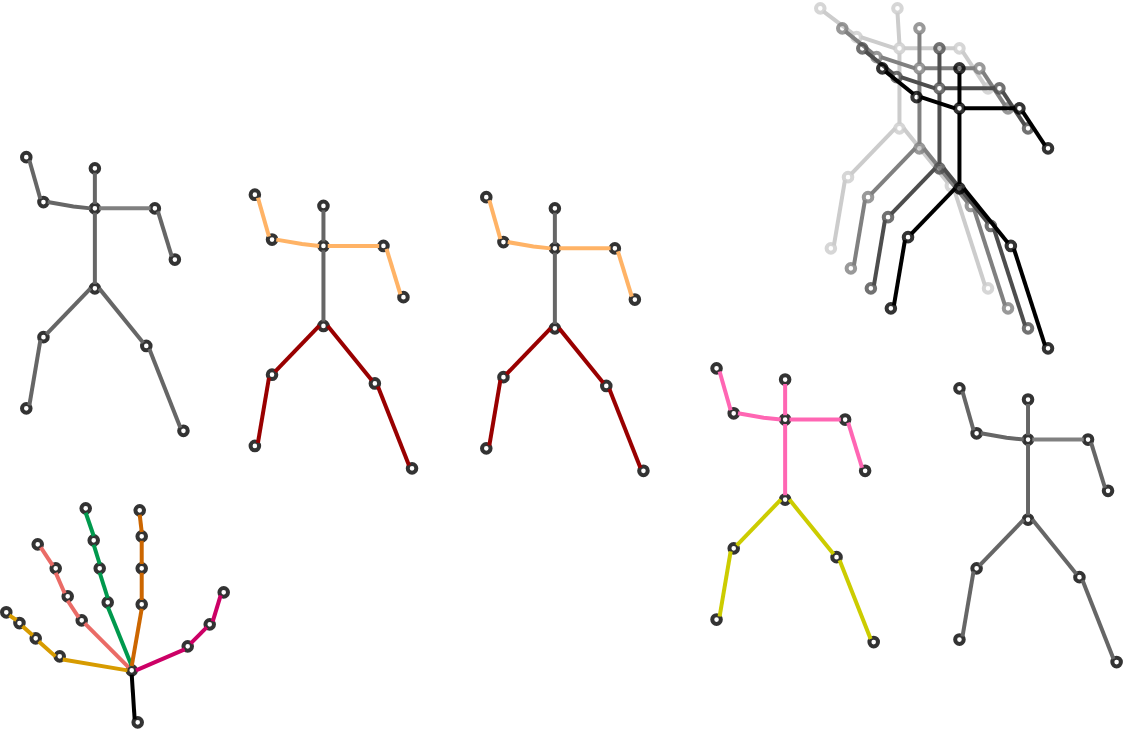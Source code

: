 <mxfile version="21.5.2" type="github">
  <diagram name="第 1 页" id="VoA-i-_FNSslwiwyspQ-">
    <mxGraphModel dx="1437" dy="1494" grid="1" gridSize="10" guides="1" tooltips="1" connect="1" arrows="1" fold="1" page="1" pageScale="1" pageWidth="827" pageHeight="1169" math="1" shadow="0">
      <root>
        <mxCell id="0" />
        <mxCell id="1" parent="0" />
        <mxCell id="ze9bJApV2294Vo6RGE4Z-16" value="" style="ellipse;whiteSpace=wrap;html=1;fillColor=none;opacity=80;container=0;strokeColor=#CCCCCC;strokeWidth=2;" parent="1" vertex="1">
          <mxGeometry x="-374.42" y="-740.005" width="4.29" height="4.376" as="geometry" />
        </mxCell>
        <mxCell id="ze9bJApV2294Vo6RGE4Z-90" value="" style="ellipse;whiteSpace=wrap;html=1;fillColor=none;opacity=80;container=0;strokeColor=#CCCCCC;strokeWidth=2;" parent="1" vertex="1">
          <mxGeometry x="-373.42" y="-720.005" width="4.29" height="4.376" as="geometry" />
        </mxCell>
        <mxCell id="ze9bJApV2294Vo6RGE4Z-91" value="" style="ellipse;whiteSpace=wrap;html=1;fillColor=none;opacity=80;container=0;strokeColor=#CCCCCC;strokeWidth=2;" parent="1" vertex="1">
          <mxGeometry x="-394.84" y="-725.625" width="4.29" height="4.376" as="geometry" />
        </mxCell>
        <mxCell id="ze9bJApV2294Vo6RGE4Z-92" value="" style="ellipse;whiteSpace=wrap;html=1;fillColor=none;opacity=80;container=0;strokeColor=#CCCCCC;strokeWidth=2;" parent="1" vertex="1">
          <mxGeometry x="-413" y="-740.005" width="4.29" height="4.376" as="geometry" />
        </mxCell>
        <mxCell id="ze9bJApV2294Vo6RGE4Z-93" value="" style="ellipse;whiteSpace=wrap;html=1;fillColor=none;opacity=80;container=0;strokeColor=#CCCCCC;strokeWidth=2;" parent="1" vertex="1">
          <mxGeometry x="-343.42" y="-720.005" width="4.29" height="4.376" as="geometry" />
        </mxCell>
        <mxCell id="ze9bJApV2294Vo6RGE4Z-94" value="" style="endArrow=none;html=1;rounded=0;entryX=0.5;entryY=1;entryDx=0;entryDy=0;exitX=0.5;exitY=0;exitDx=0;exitDy=0;strokeColor=#CCCCCC;strokeWidth=2;" parent="1" source="ze9bJApV2294Vo6RGE4Z-90" target="ze9bJApV2294Vo6RGE4Z-16" edge="1">
          <mxGeometry width="50" height="50" relative="1" as="geometry">
            <mxPoint x="-444.42" y="-680" as="sourcePoint" />
            <mxPoint x="-414.42" y="-720" as="targetPoint" />
          </mxGeometry>
        </mxCell>
        <mxCell id="ze9bJApV2294Vo6RGE4Z-95" value="" style="endArrow=none;html=1;rounded=0;entryX=0;entryY=0.5;entryDx=0;entryDy=0;exitX=1;exitY=0.5;exitDx=0;exitDy=0;strokeColor=#CCCCCC;strokeWidth=2;" parent="1" source="ze9bJApV2294Vo6RGE4Z-91" target="ze9bJApV2294Vo6RGE4Z-90" edge="1">
          <mxGeometry width="50" height="50" relative="1" as="geometry">
            <mxPoint x="-413.42" y="-680" as="sourcePoint" />
            <mxPoint x="-363.42" y="-730" as="targetPoint" />
          </mxGeometry>
        </mxCell>
        <mxCell id="ze9bJApV2294Vo6RGE4Z-96" value="" style="endArrow=none;html=1;rounded=0;entryX=0;entryY=0;entryDx=0;entryDy=0;exitX=1;exitY=1;exitDx=0;exitDy=0;strokeColor=#CCCCCC;strokeWidth=2;" parent="1" source="ze9bJApV2294Vo6RGE4Z-92" target="ze9bJApV2294Vo6RGE4Z-91" edge="1">
          <mxGeometry width="50" height="50" relative="1" as="geometry">
            <mxPoint x="-434.42" y="-680" as="sourcePoint" />
            <mxPoint x="-384.42" y="-730" as="targetPoint" />
          </mxGeometry>
        </mxCell>
        <mxCell id="ze9bJApV2294Vo6RGE4Z-97" value="" style="ellipse;whiteSpace=wrap;html=1;fillColor=none;opacity=80;container=0;strokeColor=#CCCCCC;strokeWidth=2;" parent="1" vertex="1">
          <mxGeometry x="-329.13" y="-700.005" width="4.29" height="4.376" as="geometry" />
        </mxCell>
        <mxCell id="ze9bJApV2294Vo6RGE4Z-98" value="" style="endArrow=none;html=1;rounded=0;entryX=0;entryY=0.5;entryDx=0;entryDy=0;exitX=1;exitY=0.5;exitDx=0;exitDy=0;strokeColor=#CCCCCC;strokeWidth=2;" parent="1" source="ze9bJApV2294Vo6RGE4Z-90" target="ze9bJApV2294Vo6RGE4Z-93" edge="1">
          <mxGeometry width="50" height="50" relative="1" as="geometry">
            <mxPoint x="-413.42" y="-680" as="sourcePoint" />
            <mxPoint x="-363.42" y="-730" as="targetPoint" />
          </mxGeometry>
        </mxCell>
        <mxCell id="ze9bJApV2294Vo6RGE4Z-100" value="" style="endArrow=none;html=1;rounded=0;entryX=1;entryY=1;entryDx=0;entryDy=0;exitX=0;exitY=0;exitDx=0;exitDy=0;strokeColor=#CCCCCC;strokeWidth=2;" parent="1" source="ze9bJApV2294Vo6RGE4Z-97" target="ze9bJApV2294Vo6RGE4Z-93" edge="1">
          <mxGeometry width="50" height="50" relative="1" as="geometry">
            <mxPoint x="-373.42" y="-660" as="sourcePoint" />
            <mxPoint x="-323.42" y="-710" as="targetPoint" />
          </mxGeometry>
        </mxCell>
        <mxCell id="ze9bJApV2294Vo6RGE4Z-101" value="" style="ellipse;whiteSpace=wrap;html=1;fillColor=none;opacity=80;container=0;strokeColor=#CCCCCC;strokeWidth=2;" parent="1" vertex="1">
          <mxGeometry x="-373.42" y="-680.005" width="4.29" height="4.376" as="geometry" />
        </mxCell>
        <mxCell id="ze9bJApV2294Vo6RGE4Z-102" value="" style="endArrow=none;html=1;rounded=0;entryX=0.5;entryY=1;entryDx=0;entryDy=0;exitX=0.5;exitY=0;exitDx=0;exitDy=0;strokeColor=#CCCCCC;strokeWidth=2;" parent="1" source="ze9bJApV2294Vo6RGE4Z-101" target="ze9bJApV2294Vo6RGE4Z-90" edge="1">
          <mxGeometry width="50" height="50" relative="1" as="geometry">
            <mxPoint x="-453.42" y="-690" as="sourcePoint" />
            <mxPoint x="-403.42" y="-740" as="targetPoint" />
          </mxGeometry>
        </mxCell>
        <mxCell id="ze9bJApV2294Vo6RGE4Z-103" value="" style="ellipse;whiteSpace=wrap;html=1;fillColor=none;opacity=80;container=0;strokeColor=#CCCCCC;strokeWidth=2;" parent="1" vertex="1">
          <mxGeometry x="-399.13" y="-655.625" width="4.29" height="4.376" as="geometry" />
        </mxCell>
        <mxCell id="ze9bJApV2294Vo6RGE4Z-104" value="" style="ellipse;whiteSpace=wrap;html=1;fillColor=none;opacity=80;container=0;strokeColor=#CCCCCC;strokeWidth=2;" parent="1" vertex="1">
          <mxGeometry x="-347.71" y="-651.245" width="4.29" height="4.376" as="geometry" />
        </mxCell>
        <mxCell id="ze9bJApV2294Vo6RGE4Z-105" value="" style="ellipse;whiteSpace=wrap;html=1;fillColor=none;opacity=80;container=0;strokeColor=#CCCCCC;strokeWidth=2;" parent="1" vertex="1">
          <mxGeometry x="-407.71" y="-620.005" width="4.29" height="4.376" as="geometry" />
        </mxCell>
        <mxCell id="ze9bJApV2294Vo6RGE4Z-106" value="" style="ellipse;whiteSpace=wrap;html=1;fillColor=none;opacity=80;container=0;strokeColor=#CCCCCC;strokeWidth=2;" parent="1" vertex="1">
          <mxGeometry x="-329.13" y="-600.005" width="4.29" height="4.376" as="geometry" />
        </mxCell>
        <mxCell id="ze9bJApV2294Vo6RGE4Z-107" value="" style="endArrow=none;html=1;rounded=0;entryX=0;entryY=0.5;entryDx=0;entryDy=0;exitX=1;exitY=0;exitDx=0;exitDy=0;strokeColor=#CCCCCC;strokeWidth=2;" parent="1" source="ze9bJApV2294Vo6RGE4Z-103" target="ze9bJApV2294Vo6RGE4Z-101" edge="1">
          <mxGeometry width="50" height="50" relative="1" as="geometry">
            <mxPoint x="-453.42" y="-630" as="sourcePoint" />
            <mxPoint x="-403.42" y="-680" as="targetPoint" />
          </mxGeometry>
        </mxCell>
        <mxCell id="ze9bJApV2294Vo6RGE4Z-109" value="" style="endArrow=none;html=1;rounded=0;entryX=1;entryY=0.5;entryDx=0;entryDy=0;exitX=0;exitY=0;exitDx=0;exitDy=0;strokeColor=#CCCCCC;strokeWidth=2;" parent="1" source="ze9bJApV2294Vo6RGE4Z-104" target="ze9bJApV2294Vo6RGE4Z-101" edge="1">
          <mxGeometry width="50" height="50" relative="1" as="geometry">
            <mxPoint x="-423.42" y="-630" as="sourcePoint" />
            <mxPoint x="-373.42" y="-680" as="targetPoint" />
          </mxGeometry>
        </mxCell>
        <mxCell id="ze9bJApV2294Vo6RGE4Z-110" value="" style="endArrow=none;html=1;rounded=0;entryX=1;entryY=1;entryDx=0;entryDy=0;exitX=0;exitY=0;exitDx=0;exitDy=0;strokeColor=#CCCCCC;strokeWidth=2;" parent="1" source="ze9bJApV2294Vo6RGE4Z-106" target="ze9bJApV2294Vo6RGE4Z-104" edge="1">
          <mxGeometry width="50" height="50" relative="1" as="geometry">
            <mxPoint x="-453.42" y="-630" as="sourcePoint" />
            <mxPoint x="-403.42" y="-680" as="targetPoint" />
          </mxGeometry>
        </mxCell>
        <mxCell id="ze9bJApV2294Vo6RGE4Z-111" value="" style="endArrow=none;html=1;rounded=0;entryX=0;entryY=1;entryDx=0;entryDy=0;exitX=1;exitY=0;exitDx=0;exitDy=0;strokeColor=#CCCCCC;strokeWidth=2;" parent="1" source="ze9bJApV2294Vo6RGE4Z-105" target="ze9bJApV2294Vo6RGE4Z-103" edge="1">
          <mxGeometry width="50" height="50" relative="1" as="geometry">
            <mxPoint x="-443.42" y="-620" as="sourcePoint" />
            <mxPoint x="-393.42" y="-670" as="targetPoint" />
          </mxGeometry>
        </mxCell>
        <mxCell id="ze9bJApV2294Vo6RGE4Z-389" value="" style="ellipse;whiteSpace=wrap;html=1;fillColor=none;opacity=80;container=0;strokeColor=#808080;strokeWidth=2;" parent="1" vertex="1">
          <mxGeometry x="-363.42" y="-730.005" width="4.29" height="4.376" as="geometry" />
        </mxCell>
        <mxCell id="ze9bJApV2294Vo6RGE4Z-390" value="" style="ellipse;whiteSpace=wrap;html=1;fillColor=none;opacity=80;container=0;strokeColor=#808080;strokeWidth=2;" parent="1" vertex="1">
          <mxGeometry x="-363.42" y="-710.005" width="4.29" height="4.376" as="geometry" />
        </mxCell>
        <mxCell id="ze9bJApV2294Vo6RGE4Z-391" value="" style="ellipse;whiteSpace=wrap;html=1;fillColor=none;opacity=80;container=0;strokeColor=#808080;strokeWidth=2;" parent="1" vertex="1">
          <mxGeometry x="-384.84" y="-715.625" width="4.29" height="4.376" as="geometry" />
        </mxCell>
        <mxCell id="ze9bJApV2294Vo6RGE4Z-392" value="" style="ellipse;whiteSpace=wrap;html=1;fillColor=none;opacity=80;container=0;strokeColor=#808080;strokeWidth=2;" parent="1" vertex="1">
          <mxGeometry x="-402" y="-730.005" width="4.29" height="4.376" as="geometry" />
        </mxCell>
        <mxCell id="ze9bJApV2294Vo6RGE4Z-393" value="" style="ellipse;whiteSpace=wrap;html=1;fillColor=none;opacity=80;container=0;strokeColor=#808080;strokeWidth=2;" parent="1" vertex="1">
          <mxGeometry x="-333.42" y="-710.005" width="4.29" height="4.376" as="geometry" />
        </mxCell>
        <mxCell id="ze9bJApV2294Vo6RGE4Z-394" value="" style="endArrow=none;html=1;rounded=0;entryX=0.5;entryY=1;entryDx=0;entryDy=0;exitX=0.5;exitY=0;exitDx=0;exitDy=0;strokeColor=#808080;strokeWidth=2;" parent="1" source="ze9bJApV2294Vo6RGE4Z-390" target="ze9bJApV2294Vo6RGE4Z-389" edge="1">
          <mxGeometry width="50" height="50" relative="1" as="geometry">
            <mxPoint x="-433.42" y="-670" as="sourcePoint" />
            <mxPoint x="-403.42" y="-710" as="targetPoint" />
          </mxGeometry>
        </mxCell>
        <mxCell id="ze9bJApV2294Vo6RGE4Z-395" value="" style="endArrow=none;html=1;rounded=0;entryX=0;entryY=0.5;entryDx=0;entryDy=0;exitX=1;exitY=0.5;exitDx=0;exitDy=0;strokeColor=#808080;strokeWidth=2;" parent="1" source="ze9bJApV2294Vo6RGE4Z-391" target="ze9bJApV2294Vo6RGE4Z-390" edge="1">
          <mxGeometry width="50" height="50" relative="1" as="geometry">
            <mxPoint x="-403.42" y="-670" as="sourcePoint" />
            <mxPoint x="-353.42" y="-720" as="targetPoint" />
          </mxGeometry>
        </mxCell>
        <mxCell id="ze9bJApV2294Vo6RGE4Z-396" value="" style="endArrow=none;html=1;rounded=0;entryX=0;entryY=0;entryDx=0;entryDy=0;exitX=1;exitY=1;exitDx=0;exitDy=0;strokeColor=#808080;strokeWidth=2;" parent="1" source="ze9bJApV2294Vo6RGE4Z-392" target="ze9bJApV2294Vo6RGE4Z-391" edge="1">
          <mxGeometry width="50" height="50" relative="1" as="geometry">
            <mxPoint x="-423.42" y="-670" as="sourcePoint" />
            <mxPoint x="-373.42" y="-720" as="targetPoint" />
          </mxGeometry>
        </mxCell>
        <mxCell id="ze9bJApV2294Vo6RGE4Z-397" value="" style="ellipse;whiteSpace=wrap;html=1;fillColor=none;opacity=80;container=0;strokeColor=#808080;strokeWidth=2;" parent="1" vertex="1">
          <mxGeometry x="-319.13" y="-690.005" width="4.29" height="4.376" as="geometry" />
        </mxCell>
        <mxCell id="ze9bJApV2294Vo6RGE4Z-398" value="" style="endArrow=none;html=1;rounded=0;entryX=0;entryY=0.5;entryDx=0;entryDy=0;exitX=1;exitY=0.5;exitDx=0;exitDy=0;strokeColor=#808080;strokeWidth=2;" parent="1" source="ze9bJApV2294Vo6RGE4Z-390" target="ze9bJApV2294Vo6RGE4Z-393" edge="1">
          <mxGeometry width="50" height="50" relative="1" as="geometry">
            <mxPoint x="-403.42" y="-670" as="sourcePoint" />
            <mxPoint x="-353.42" y="-720" as="targetPoint" />
          </mxGeometry>
        </mxCell>
        <mxCell id="ze9bJApV2294Vo6RGE4Z-399" value="" style="endArrow=none;html=1;rounded=0;entryX=1;entryY=1;entryDx=0;entryDy=0;exitX=0;exitY=0;exitDx=0;exitDy=0;strokeColor=#808080;strokeWidth=2;" parent="1" source="ze9bJApV2294Vo6RGE4Z-397" target="ze9bJApV2294Vo6RGE4Z-393" edge="1">
          <mxGeometry width="50" height="50" relative="1" as="geometry">
            <mxPoint x="-363.42" y="-650" as="sourcePoint" />
            <mxPoint x="-313.42" y="-700" as="targetPoint" />
          </mxGeometry>
        </mxCell>
        <mxCell id="ze9bJApV2294Vo6RGE4Z-400" value="" style="ellipse;whiteSpace=wrap;html=1;fillColor=none;opacity=80;container=0;strokeColor=#808080;strokeWidth=2;" parent="1" vertex="1">
          <mxGeometry x="-363.42" y="-670.005" width="4.29" height="4.376" as="geometry" />
        </mxCell>
        <mxCell id="ze9bJApV2294Vo6RGE4Z-401" value="" style="endArrow=none;html=1;rounded=0;entryX=0.5;entryY=1;entryDx=0;entryDy=0;exitX=0.5;exitY=0;exitDx=0;exitDy=0;strokeColor=#808080;strokeWidth=2;" parent="1" source="ze9bJApV2294Vo6RGE4Z-400" target="ze9bJApV2294Vo6RGE4Z-390" edge="1">
          <mxGeometry width="50" height="50" relative="1" as="geometry">
            <mxPoint x="-443.42" y="-680" as="sourcePoint" />
            <mxPoint x="-393.42" y="-730" as="targetPoint" />
          </mxGeometry>
        </mxCell>
        <mxCell id="ze9bJApV2294Vo6RGE4Z-402" value="" style="ellipse;whiteSpace=wrap;html=1;fillColor=none;opacity=80;container=0;strokeColor=#808080;strokeWidth=2;" parent="1" vertex="1">
          <mxGeometry x="-389.13" y="-645.625" width="4.29" height="4.376" as="geometry" />
        </mxCell>
        <mxCell id="ze9bJApV2294Vo6RGE4Z-403" value="" style="ellipse;whiteSpace=wrap;html=1;fillColor=none;opacity=80;container=0;strokeColor=#808080;strokeWidth=2;" parent="1" vertex="1">
          <mxGeometry x="-337.71" y="-641.245" width="4.29" height="4.376" as="geometry" />
        </mxCell>
        <mxCell id="ze9bJApV2294Vo6RGE4Z-404" value="" style="ellipse;whiteSpace=wrap;html=1;fillColor=none;opacity=80;container=0;strokeColor=#808080;strokeWidth=2;" parent="1" vertex="1">
          <mxGeometry x="-397.71" y="-610.005" width="4.29" height="4.376" as="geometry" />
        </mxCell>
        <mxCell id="ze9bJApV2294Vo6RGE4Z-405" value="" style="ellipse;whiteSpace=wrap;html=1;fillColor=none;opacity=80;container=0;strokeColor=#808080;strokeWidth=2;" parent="1" vertex="1">
          <mxGeometry x="-319.13" y="-590.005" width="4.29" height="4.376" as="geometry" />
        </mxCell>
        <mxCell id="ze9bJApV2294Vo6RGE4Z-406" value="" style="endArrow=none;html=1;rounded=0;entryX=0;entryY=0.5;entryDx=0;entryDy=0;exitX=1;exitY=0;exitDx=0;exitDy=0;strokeColor=#808080;strokeWidth=2;" parent="1" source="ze9bJApV2294Vo6RGE4Z-402" target="ze9bJApV2294Vo6RGE4Z-400" edge="1">
          <mxGeometry width="50" height="50" relative="1" as="geometry">
            <mxPoint x="-443.42" y="-620" as="sourcePoint" />
            <mxPoint x="-393.42" y="-670" as="targetPoint" />
          </mxGeometry>
        </mxCell>
        <mxCell id="ze9bJApV2294Vo6RGE4Z-407" value="" style="endArrow=none;html=1;rounded=0;entryX=1;entryY=0.5;entryDx=0;entryDy=0;exitX=0;exitY=0;exitDx=0;exitDy=0;strokeColor=#808080;strokeWidth=2;" parent="1" source="ze9bJApV2294Vo6RGE4Z-403" target="ze9bJApV2294Vo6RGE4Z-400" edge="1">
          <mxGeometry width="50" height="50" relative="1" as="geometry">
            <mxPoint x="-413.42" y="-620" as="sourcePoint" />
            <mxPoint x="-363.42" y="-670" as="targetPoint" />
          </mxGeometry>
        </mxCell>
        <mxCell id="ze9bJApV2294Vo6RGE4Z-408" value="" style="endArrow=none;html=1;rounded=0;entryX=1;entryY=1;entryDx=0;entryDy=0;exitX=0;exitY=0;exitDx=0;exitDy=0;strokeColor=#808080;strokeWidth=2;" parent="1" source="ze9bJApV2294Vo6RGE4Z-405" target="ze9bJApV2294Vo6RGE4Z-403" edge="1">
          <mxGeometry width="50" height="50" relative="1" as="geometry">
            <mxPoint x="-443.42" y="-620" as="sourcePoint" />
            <mxPoint x="-393.42" y="-670" as="targetPoint" />
          </mxGeometry>
        </mxCell>
        <mxCell id="ze9bJApV2294Vo6RGE4Z-409" value="" style="endArrow=none;html=1;rounded=0;entryX=0;entryY=1;entryDx=0;entryDy=0;exitX=1;exitY=0;exitDx=0;exitDy=0;strokeColor=#808080;strokeWidth=2;" parent="1" source="ze9bJApV2294Vo6RGE4Z-404" target="ze9bJApV2294Vo6RGE4Z-402" edge="1">
          <mxGeometry width="50" height="50" relative="1" as="geometry">
            <mxPoint x="-433.42" y="-610" as="sourcePoint" />
            <mxPoint x="-383.42" y="-660" as="targetPoint" />
          </mxGeometry>
        </mxCell>
        <mxCell id="ze9bJApV2294Vo6RGE4Z-410" value="" style="ellipse;whiteSpace=wrap;html=1;fillColor=none;opacity=80;container=0;strokeColor=#4D4D4D;strokeWidth=2;" parent="1" vertex="1">
          <mxGeometry x="-353.42" y="-720.005" width="4.29" height="4.376" as="geometry" />
        </mxCell>
        <mxCell id="ze9bJApV2294Vo6RGE4Z-411" value="" style="ellipse;whiteSpace=wrap;html=1;fillColor=none;opacity=80;container=0;strokeColor=#4D4D4D;strokeWidth=2;" parent="1" vertex="1">
          <mxGeometry x="-353.42" y="-700.005" width="4.29" height="4.376" as="geometry" />
        </mxCell>
        <mxCell id="ze9bJApV2294Vo6RGE4Z-412" value="" style="ellipse;whiteSpace=wrap;html=1;fillColor=none;opacity=80;container=0;strokeColor=#4D4D4D;strokeWidth=2;" parent="1" vertex="1">
          <mxGeometry x="-374.84" y="-705.625" width="4.29" height="4.376" as="geometry" />
        </mxCell>
        <mxCell id="ze9bJApV2294Vo6RGE4Z-413" value="" style="ellipse;whiteSpace=wrap;html=1;fillColor=none;opacity=80;container=0;strokeColor=#4D4D4D;strokeWidth=2;" parent="1" vertex="1">
          <mxGeometry x="-392" y="-720.005" width="4.29" height="4.376" as="geometry" />
        </mxCell>
        <mxCell id="ze9bJApV2294Vo6RGE4Z-414" value="" style="ellipse;whiteSpace=wrap;html=1;fillColor=none;opacity=80;container=0;strokeColor=#4D4D4D;strokeWidth=2;" parent="1" vertex="1">
          <mxGeometry x="-323.42" y="-700.005" width="4.29" height="4.376" as="geometry" />
        </mxCell>
        <mxCell id="ze9bJApV2294Vo6RGE4Z-415" value="" style="endArrow=none;html=1;rounded=0;entryX=0.5;entryY=1;entryDx=0;entryDy=0;exitX=0.5;exitY=0;exitDx=0;exitDy=0;strokeColor=#4D4D4D;strokeWidth=2;" parent="1" source="ze9bJApV2294Vo6RGE4Z-411" target="ze9bJApV2294Vo6RGE4Z-410" edge="1">
          <mxGeometry width="50" height="50" relative="1" as="geometry">
            <mxPoint x="-423.42" y="-660" as="sourcePoint" />
            <mxPoint x="-393.42" y="-700" as="targetPoint" />
          </mxGeometry>
        </mxCell>
        <mxCell id="ze9bJApV2294Vo6RGE4Z-416" value="" style="endArrow=none;html=1;rounded=0;entryX=0;entryY=0.5;entryDx=0;entryDy=0;exitX=1;exitY=0.5;exitDx=0;exitDy=0;strokeColor=#4D4D4D;strokeWidth=2;" parent="1" source="ze9bJApV2294Vo6RGE4Z-412" target="ze9bJApV2294Vo6RGE4Z-411" edge="1">
          <mxGeometry width="50" height="50" relative="1" as="geometry">
            <mxPoint x="-393.42" y="-660" as="sourcePoint" />
            <mxPoint x="-343.42" y="-710" as="targetPoint" />
          </mxGeometry>
        </mxCell>
        <mxCell id="ze9bJApV2294Vo6RGE4Z-417" value="" style="endArrow=none;html=1;rounded=0;entryX=0;entryY=0;entryDx=0;entryDy=0;exitX=1;exitY=1;exitDx=0;exitDy=0;strokeColor=#4D4D4D;strokeWidth=2;" parent="1" source="ze9bJApV2294Vo6RGE4Z-413" target="ze9bJApV2294Vo6RGE4Z-412" edge="1">
          <mxGeometry width="50" height="50" relative="1" as="geometry">
            <mxPoint x="-413.42" y="-660" as="sourcePoint" />
            <mxPoint x="-363.42" y="-710" as="targetPoint" />
          </mxGeometry>
        </mxCell>
        <mxCell id="ze9bJApV2294Vo6RGE4Z-418" value="" style="ellipse;whiteSpace=wrap;html=1;fillColor=none;opacity=80;container=0;strokeColor=#4D4D4D;strokeWidth=2;" parent="1" vertex="1">
          <mxGeometry x="-309.13" y="-680.005" width="4.29" height="4.376" as="geometry" />
        </mxCell>
        <mxCell id="ze9bJApV2294Vo6RGE4Z-419" value="" style="endArrow=none;html=1;rounded=0;entryX=0;entryY=0.5;entryDx=0;entryDy=0;exitX=1;exitY=0.5;exitDx=0;exitDy=0;strokeColor=#4D4D4D;strokeWidth=2;" parent="1" source="ze9bJApV2294Vo6RGE4Z-411" target="ze9bJApV2294Vo6RGE4Z-414" edge="1">
          <mxGeometry width="50" height="50" relative="1" as="geometry">
            <mxPoint x="-393.42" y="-660" as="sourcePoint" />
            <mxPoint x="-343.42" y="-710" as="targetPoint" />
          </mxGeometry>
        </mxCell>
        <mxCell id="ze9bJApV2294Vo6RGE4Z-420" value="" style="endArrow=none;html=1;rounded=0;entryX=1;entryY=1;entryDx=0;entryDy=0;exitX=0;exitY=0;exitDx=0;exitDy=0;strokeColor=#4D4D4D;strokeWidth=2;" parent="1" source="ze9bJApV2294Vo6RGE4Z-418" target="ze9bJApV2294Vo6RGE4Z-414" edge="1">
          <mxGeometry width="50" height="50" relative="1" as="geometry">
            <mxPoint x="-353.42" y="-640" as="sourcePoint" />
            <mxPoint x="-303.42" y="-690" as="targetPoint" />
          </mxGeometry>
        </mxCell>
        <mxCell id="ze9bJApV2294Vo6RGE4Z-421" value="" style="ellipse;whiteSpace=wrap;html=1;fillColor=none;opacity=80;container=0;strokeColor=#4D4D4D;strokeWidth=2;" parent="1" vertex="1">
          <mxGeometry x="-353.42" y="-660.005" width="4.29" height="4.376" as="geometry" />
        </mxCell>
        <mxCell id="ze9bJApV2294Vo6RGE4Z-422" value="" style="endArrow=none;html=1;rounded=0;entryX=0.5;entryY=1;entryDx=0;entryDy=0;exitX=0.5;exitY=0;exitDx=0;exitDy=0;strokeColor=#4D4D4D;strokeWidth=2;" parent="1" source="ze9bJApV2294Vo6RGE4Z-421" target="ze9bJApV2294Vo6RGE4Z-411" edge="1">
          <mxGeometry width="50" height="50" relative="1" as="geometry">
            <mxPoint x="-433.42" y="-670" as="sourcePoint" />
            <mxPoint x="-383.42" y="-720" as="targetPoint" />
          </mxGeometry>
        </mxCell>
        <mxCell id="ze9bJApV2294Vo6RGE4Z-423" value="" style="ellipse;whiteSpace=wrap;html=1;fillColor=none;opacity=80;container=0;strokeColor=#4D4D4D;strokeWidth=2;" parent="1" vertex="1">
          <mxGeometry x="-379.13" y="-635.625" width="4.29" height="4.376" as="geometry" />
        </mxCell>
        <mxCell id="ze9bJApV2294Vo6RGE4Z-424" value="" style="ellipse;whiteSpace=wrap;html=1;fillColor=none;opacity=80;container=0;strokeColor=#4D4D4D;strokeWidth=2;" parent="1" vertex="1">
          <mxGeometry x="-327.71" y="-631.245" width="4.29" height="4.376" as="geometry" />
        </mxCell>
        <mxCell id="ze9bJApV2294Vo6RGE4Z-425" value="" style="ellipse;whiteSpace=wrap;html=1;fillColor=none;opacity=80;container=0;strokeColor=#4D4D4D;strokeWidth=2;" parent="1" vertex="1">
          <mxGeometry x="-387.71" y="-600.005" width="4.29" height="4.376" as="geometry" />
        </mxCell>
        <mxCell id="ze9bJApV2294Vo6RGE4Z-426" value="" style="ellipse;whiteSpace=wrap;html=1;fillColor=none;opacity=80;container=0;strokeColor=#4D4D4D;strokeWidth=2;" parent="1" vertex="1">
          <mxGeometry x="-309.13" y="-580.005" width="4.29" height="4.376" as="geometry" />
        </mxCell>
        <mxCell id="ze9bJApV2294Vo6RGE4Z-427" value="" style="endArrow=none;html=1;rounded=0;entryX=0;entryY=0.5;entryDx=0;entryDy=0;exitX=1;exitY=0;exitDx=0;exitDy=0;strokeColor=#4D4D4D;strokeWidth=2;" parent="1" source="ze9bJApV2294Vo6RGE4Z-423" target="ze9bJApV2294Vo6RGE4Z-421" edge="1">
          <mxGeometry width="50" height="50" relative="1" as="geometry">
            <mxPoint x="-433.42" y="-610" as="sourcePoint" />
            <mxPoint x="-383.42" y="-660" as="targetPoint" />
          </mxGeometry>
        </mxCell>
        <mxCell id="ze9bJApV2294Vo6RGE4Z-428" value="" style="endArrow=none;html=1;rounded=0;entryX=1;entryY=0.5;entryDx=0;entryDy=0;exitX=0;exitY=0;exitDx=0;exitDy=0;strokeColor=#4D4D4D;strokeWidth=2;" parent="1" source="ze9bJApV2294Vo6RGE4Z-424" target="ze9bJApV2294Vo6RGE4Z-421" edge="1">
          <mxGeometry width="50" height="50" relative="1" as="geometry">
            <mxPoint x="-403.42" y="-610" as="sourcePoint" />
            <mxPoint x="-353.42" y="-660" as="targetPoint" />
          </mxGeometry>
        </mxCell>
        <mxCell id="ze9bJApV2294Vo6RGE4Z-429" value="" style="endArrow=none;html=1;rounded=0;entryX=1;entryY=1;entryDx=0;entryDy=0;exitX=0;exitY=0;exitDx=0;exitDy=0;strokeColor=#4D4D4D;strokeWidth=2;" parent="1" source="ze9bJApV2294Vo6RGE4Z-426" target="ze9bJApV2294Vo6RGE4Z-424" edge="1">
          <mxGeometry width="50" height="50" relative="1" as="geometry">
            <mxPoint x="-433.42" y="-610" as="sourcePoint" />
            <mxPoint x="-383.42" y="-660" as="targetPoint" />
          </mxGeometry>
        </mxCell>
        <mxCell id="ze9bJApV2294Vo6RGE4Z-430" value="" style="endArrow=none;html=1;rounded=0;entryX=0;entryY=1;entryDx=0;entryDy=0;exitX=1;exitY=0;exitDx=0;exitDy=0;strokeColor=#4D4D4D;strokeWidth=2;" parent="1" source="ze9bJApV2294Vo6RGE4Z-425" target="ze9bJApV2294Vo6RGE4Z-423" edge="1">
          <mxGeometry width="50" height="50" relative="1" as="geometry">
            <mxPoint x="-423.42" y="-600" as="sourcePoint" />
            <mxPoint x="-373.42" y="-650" as="targetPoint" />
          </mxGeometry>
        </mxCell>
        <mxCell id="ze9bJApV2294Vo6RGE4Z-431" value="" style="ellipse;whiteSpace=wrap;html=1;fillColor=none;opacity=80;container=0;strokeColor=#000000;strokeWidth=2;" parent="1" vertex="1">
          <mxGeometry x="-343.42" y="-710.005" width="4.29" height="4.376" as="geometry" />
        </mxCell>
        <mxCell id="ze9bJApV2294Vo6RGE4Z-432" value="" style="ellipse;whiteSpace=wrap;html=1;fillColor=none;opacity=80;container=0;strokeColor=#000000;strokeWidth=2;" parent="1" vertex="1">
          <mxGeometry x="-343.42" y="-690.005" width="4.29" height="4.376" as="geometry" />
        </mxCell>
        <mxCell id="ze9bJApV2294Vo6RGE4Z-433" value="" style="ellipse;whiteSpace=wrap;html=1;fillColor=none;opacity=80;container=0;strokeColor=#000000;strokeWidth=2;" parent="1" vertex="1">
          <mxGeometry x="-364.84" y="-695.625" width="4.29" height="4.376" as="geometry" />
        </mxCell>
        <mxCell id="ze9bJApV2294Vo6RGE4Z-434" value="" style="ellipse;whiteSpace=wrap;html=1;fillColor=none;opacity=80;container=0;strokeColor=#000000;strokeWidth=2;" parent="1" vertex="1">
          <mxGeometry x="-382" y="-710.005" width="4.29" height="4.376" as="geometry" />
        </mxCell>
        <mxCell id="ze9bJApV2294Vo6RGE4Z-435" value="" style="ellipse;whiteSpace=wrap;html=1;fillColor=none;opacity=80;container=0;strokeColor=#000000;strokeWidth=2;" parent="1" vertex="1">
          <mxGeometry x="-313.42" y="-690.005" width="4.29" height="4.376" as="geometry" />
        </mxCell>
        <mxCell id="ze9bJApV2294Vo6RGE4Z-436" value="" style="endArrow=none;html=1;rounded=0;entryX=0.5;entryY=1;entryDx=0;entryDy=0;exitX=0.5;exitY=0;exitDx=0;exitDy=0;strokeColor=#000000;strokeWidth=2;" parent="1" source="ze9bJApV2294Vo6RGE4Z-432" target="ze9bJApV2294Vo6RGE4Z-431" edge="1">
          <mxGeometry width="50" height="50" relative="1" as="geometry">
            <mxPoint x="-413.42" y="-650" as="sourcePoint" />
            <mxPoint x="-383.42" y="-690" as="targetPoint" />
          </mxGeometry>
        </mxCell>
        <mxCell id="ze9bJApV2294Vo6RGE4Z-437" value="" style="endArrow=none;html=1;rounded=0;entryX=0;entryY=0.5;entryDx=0;entryDy=0;exitX=1;exitY=0.5;exitDx=0;exitDy=0;strokeColor=#000000;strokeWidth=2;" parent="1" source="ze9bJApV2294Vo6RGE4Z-433" target="ze9bJApV2294Vo6RGE4Z-432" edge="1">
          <mxGeometry width="50" height="50" relative="1" as="geometry">
            <mxPoint x="-383.42" y="-650" as="sourcePoint" />
            <mxPoint x="-333.42" y="-700" as="targetPoint" />
          </mxGeometry>
        </mxCell>
        <mxCell id="ze9bJApV2294Vo6RGE4Z-438" value="" style="endArrow=none;html=1;rounded=0;entryX=0;entryY=0;entryDx=0;entryDy=0;exitX=1;exitY=1;exitDx=0;exitDy=0;strokeColor=#000000;strokeWidth=2;" parent="1" source="ze9bJApV2294Vo6RGE4Z-434" target="ze9bJApV2294Vo6RGE4Z-433" edge="1">
          <mxGeometry width="50" height="50" relative="1" as="geometry">
            <mxPoint x="-403.42" y="-650" as="sourcePoint" />
            <mxPoint x="-353.42" y="-700" as="targetPoint" />
          </mxGeometry>
        </mxCell>
        <mxCell id="ze9bJApV2294Vo6RGE4Z-439" value="" style="ellipse;whiteSpace=wrap;html=1;fillColor=none;opacity=80;container=0;strokeColor=#000000;strokeWidth=2;" parent="1" vertex="1">
          <mxGeometry x="-299.13" y="-670.005" width="4.29" height="4.376" as="geometry" />
        </mxCell>
        <mxCell id="ze9bJApV2294Vo6RGE4Z-440" value="" style="endArrow=none;html=1;rounded=0;entryX=0;entryY=0.5;entryDx=0;entryDy=0;exitX=1;exitY=0.5;exitDx=0;exitDy=0;strokeColor=#000000;strokeWidth=2;" parent="1" source="ze9bJApV2294Vo6RGE4Z-432" target="ze9bJApV2294Vo6RGE4Z-435" edge="1">
          <mxGeometry width="50" height="50" relative="1" as="geometry">
            <mxPoint x="-383.42" y="-650" as="sourcePoint" />
            <mxPoint x="-333.42" y="-700" as="targetPoint" />
          </mxGeometry>
        </mxCell>
        <mxCell id="ze9bJApV2294Vo6RGE4Z-441" value="" style="endArrow=none;html=1;rounded=0;entryX=1;entryY=1;entryDx=0;entryDy=0;exitX=0;exitY=0;exitDx=0;exitDy=0;strokeColor=#000000;strokeWidth=2;" parent="1" source="ze9bJApV2294Vo6RGE4Z-439" target="ze9bJApV2294Vo6RGE4Z-435" edge="1">
          <mxGeometry width="50" height="50" relative="1" as="geometry">
            <mxPoint x="-343.42" y="-630" as="sourcePoint" />
            <mxPoint x="-293.42" y="-680" as="targetPoint" />
          </mxGeometry>
        </mxCell>
        <mxCell id="ze9bJApV2294Vo6RGE4Z-442" value="" style="ellipse;whiteSpace=wrap;html=1;fillColor=none;opacity=80;container=0;strokeColor=#000000;strokeWidth=2;" parent="1" vertex="1">
          <mxGeometry x="-343.42" y="-650.005" width="4.29" height="4.376" as="geometry" />
        </mxCell>
        <mxCell id="ze9bJApV2294Vo6RGE4Z-443" value="" style="endArrow=none;html=1;rounded=0;entryX=0.5;entryY=1;entryDx=0;entryDy=0;exitX=0.5;exitY=0;exitDx=0;exitDy=0;strokeColor=#000000;strokeWidth=2;" parent="1" source="ze9bJApV2294Vo6RGE4Z-442" target="ze9bJApV2294Vo6RGE4Z-432" edge="1">
          <mxGeometry width="50" height="50" relative="1" as="geometry">
            <mxPoint x="-423.42" y="-660" as="sourcePoint" />
            <mxPoint x="-373.42" y="-710" as="targetPoint" />
          </mxGeometry>
        </mxCell>
        <mxCell id="ze9bJApV2294Vo6RGE4Z-444" value="" style="ellipse;whiteSpace=wrap;html=1;fillColor=none;opacity=80;container=0;strokeColor=#000000;strokeWidth=2;" parent="1" vertex="1">
          <mxGeometry x="-369.13" y="-625.625" width="4.29" height="4.376" as="geometry" />
        </mxCell>
        <mxCell id="ze9bJApV2294Vo6RGE4Z-445" value="" style="ellipse;whiteSpace=wrap;html=1;fillColor=none;opacity=80;container=0;strokeColor=#000000;strokeWidth=2;" parent="1" vertex="1">
          <mxGeometry x="-317.71" y="-621.245" width="4.29" height="4.376" as="geometry" />
        </mxCell>
        <mxCell id="ze9bJApV2294Vo6RGE4Z-446" value="" style="ellipse;whiteSpace=wrap;html=1;fillColor=none;opacity=80;container=0;strokeColor=#000000;strokeWidth=2;" parent="1" vertex="1">
          <mxGeometry x="-377.71" y="-590.005" width="4.29" height="4.376" as="geometry" />
        </mxCell>
        <mxCell id="ze9bJApV2294Vo6RGE4Z-447" value="" style="ellipse;whiteSpace=wrap;html=1;fillColor=none;opacity=80;container=0;strokeColor=#000000;strokeWidth=2;" parent="1" vertex="1">
          <mxGeometry x="-299.13" y="-570.005" width="4.29" height="4.376" as="geometry" />
        </mxCell>
        <mxCell id="ze9bJApV2294Vo6RGE4Z-448" value="" style="endArrow=none;html=1;rounded=0;entryX=0;entryY=0.5;entryDx=0;entryDy=0;exitX=1;exitY=0;exitDx=0;exitDy=0;strokeColor=#000000;strokeWidth=2;" parent="1" source="ze9bJApV2294Vo6RGE4Z-444" target="ze9bJApV2294Vo6RGE4Z-442" edge="1">
          <mxGeometry width="50" height="50" relative="1" as="geometry">
            <mxPoint x="-423.42" y="-600" as="sourcePoint" />
            <mxPoint x="-373.42" y="-650" as="targetPoint" />
          </mxGeometry>
        </mxCell>
        <mxCell id="ze9bJApV2294Vo6RGE4Z-449" value="" style="endArrow=none;html=1;rounded=0;entryX=1;entryY=0.5;entryDx=0;entryDy=0;exitX=0;exitY=0;exitDx=0;exitDy=0;strokeColor=#000000;strokeWidth=2;" parent="1" source="ze9bJApV2294Vo6RGE4Z-445" target="ze9bJApV2294Vo6RGE4Z-442" edge="1">
          <mxGeometry width="50" height="50" relative="1" as="geometry">
            <mxPoint x="-393.42" y="-600" as="sourcePoint" />
            <mxPoint x="-343.42" y="-650" as="targetPoint" />
          </mxGeometry>
        </mxCell>
        <mxCell id="ze9bJApV2294Vo6RGE4Z-450" value="" style="endArrow=none;html=1;rounded=0;entryX=1;entryY=1;entryDx=0;entryDy=0;exitX=0;exitY=0;exitDx=0;exitDy=0;strokeColor=#000000;strokeWidth=2;" parent="1" source="ze9bJApV2294Vo6RGE4Z-447" target="ze9bJApV2294Vo6RGE4Z-445" edge="1">
          <mxGeometry width="50" height="50" relative="1" as="geometry">
            <mxPoint x="-423.42" y="-600" as="sourcePoint" />
            <mxPoint x="-373.42" y="-650" as="targetPoint" />
          </mxGeometry>
        </mxCell>
        <mxCell id="ze9bJApV2294Vo6RGE4Z-451" value="" style="endArrow=none;html=1;rounded=0;entryX=0;entryY=1;entryDx=0;entryDy=0;exitX=1;exitY=0;exitDx=0;exitDy=0;strokeColor=#000000;strokeWidth=2;" parent="1" source="ze9bJApV2294Vo6RGE4Z-446" target="ze9bJApV2294Vo6RGE4Z-444" edge="1">
          <mxGeometry width="50" height="50" relative="1" as="geometry">
            <mxPoint x="-413.42" y="-590" as="sourcePoint" />
            <mxPoint x="-363.42" y="-640" as="targetPoint" />
          </mxGeometry>
        </mxCell>
        <mxCell id="ATL6vv7RdjCFSNfeMk34-89" value="" style="group;strokeWidth=2;" vertex="1" connectable="0" parent="1">
          <mxGeometry x="-820" y="-490.005" width="113.0" height="111.376" as="geometry" />
        </mxCell>
        <mxCell id="ATL6vv7RdjCFSNfeMk34-26" value="" style="ellipse;whiteSpace=wrap;html=1;fillColor=none;opacity=80;container=0;strokeColor=#000000;strokeWidth=2;" vertex="1" parent="ATL6vv7RdjCFSNfeMk34-89">
          <mxGeometry y="51.98" width="4.29" height="4.376" as="geometry" />
        </mxCell>
        <mxCell id="ATL6vv7RdjCFSNfeMk34-27" value="" style="ellipse;whiteSpace=wrap;html=1;fillColor=none;opacity=80;container=0;strokeColor=#000000;strokeWidth=2;" vertex="1" parent="ATL6vv7RdjCFSNfeMk34-89">
          <mxGeometry x="6.58" y="57.36" width="4.29" height="4.376" as="geometry" />
        </mxCell>
        <mxCell id="ATL6vv7RdjCFSNfeMk34-48" value="" style="ellipse;whiteSpace=wrap;html=1;fillColor=none;opacity=80;container=0;strokeColor=#000000;strokeWidth=2;" vertex="1" parent="ATL6vv7RdjCFSNfeMk34-89">
          <mxGeometry x="14.71" y="65" width="4.29" height="4.376" as="geometry" />
        </mxCell>
        <mxCell id="ATL6vv7RdjCFSNfeMk34-49" value="" style="ellipse;whiteSpace=wrap;html=1;fillColor=none;opacity=80;container=0;strokeColor=#000000;strokeWidth=2;" vertex="1" parent="ATL6vv7RdjCFSNfeMk34-89">
          <mxGeometry x="26.71" y="74" width="4.29" height="4.376" as="geometry" />
        </mxCell>
        <mxCell id="ATL6vv7RdjCFSNfeMk34-50" value="" style="ellipse;whiteSpace=wrap;html=1;fillColor=none;opacity=80;container=0;strokeColor=#000000;strokeWidth=2;" vertex="1" parent="ATL6vv7RdjCFSNfeMk34-89">
          <mxGeometry x="62.71" y="81" width="4.29" height="4.376" as="geometry" />
        </mxCell>
        <mxCell id="ATL6vv7RdjCFSNfeMk34-51" value="" style="ellipse;whiteSpace=wrap;html=1;fillColor=none;opacity=80;container=0;strokeColor=#000000;strokeWidth=2;" vertex="1" parent="ATL6vv7RdjCFSNfeMk34-89">
          <mxGeometry x="65.71" y="107" width="4.29" height="4.376" as="geometry" />
        </mxCell>
        <mxCell id="ATL6vv7RdjCFSNfeMk34-52" value="" style="ellipse;whiteSpace=wrap;html=1;fillColor=none;opacity=80;container=0;strokeColor=#000000;strokeWidth=2;" vertex="1" parent="ATL6vv7RdjCFSNfeMk34-89">
          <mxGeometry x="90.71" y="69" width="4.29" height="4.376" as="geometry" />
        </mxCell>
        <mxCell id="ATL6vv7RdjCFSNfeMk34-54" value="" style="ellipse;whiteSpace=wrap;html=1;fillColor=none;opacity=80;container=0;strokeColor=#000000;strokeWidth=2;" vertex="1" parent="ATL6vv7RdjCFSNfeMk34-89">
          <mxGeometry x="101.71" y="58" width="4.29" height="4.376" as="geometry" />
        </mxCell>
        <mxCell id="ATL6vv7RdjCFSNfeMk34-55" value="" style="ellipse;whiteSpace=wrap;html=1;fillColor=none;opacity=80;container=0;strokeColor=#000000;strokeWidth=2;" vertex="1" parent="ATL6vv7RdjCFSNfeMk34-89">
          <mxGeometry x="108.71" y="42" width="4.29" height="4.376" as="geometry" />
        </mxCell>
        <mxCell id="ATL6vv7RdjCFSNfeMk34-56" value="" style="ellipse;whiteSpace=wrap;html=1;fillColor=none;opacity=80;container=0;strokeColor=#000000;strokeWidth=2;" vertex="1" parent="ATL6vv7RdjCFSNfeMk34-89">
          <mxGeometry x="67.71" y="48" width="4.29" height="4.376" as="geometry" />
        </mxCell>
        <mxCell id="ATL6vv7RdjCFSNfeMk34-57" value="" style="ellipse;whiteSpace=wrap;html=1;fillColor=none;opacity=80;container=0;strokeColor=#000000;strokeWidth=2;" vertex="1" parent="ATL6vv7RdjCFSNfeMk34-89">
          <mxGeometry x="50.71" y="47" width="4.29" height="4.376" as="geometry" />
        </mxCell>
        <mxCell id="ATL6vv7RdjCFSNfeMk34-58" value="" style="ellipse;whiteSpace=wrap;html=1;fillColor=none;opacity=80;container=0;strokeColor=#000000;strokeWidth=2;" vertex="1" parent="ATL6vv7RdjCFSNfeMk34-89">
          <mxGeometry x="37.71" y="56" width="4.29" height="4.376" as="geometry" />
        </mxCell>
        <mxCell id="ATL6vv7RdjCFSNfeMk34-59" value="" style="ellipse;whiteSpace=wrap;html=1;fillColor=none;opacity=80;container=0;strokeColor=#000000;strokeWidth=2;" vertex="1" parent="ATL6vv7RdjCFSNfeMk34-89">
          <mxGeometry x="30.71" y="44" width="4.29" height="4.376" as="geometry" />
        </mxCell>
        <mxCell id="ATL6vv7RdjCFSNfeMk34-60" value="" style="ellipse;whiteSpace=wrap;html=1;fillColor=none;opacity=80;container=0;strokeColor=#000000;strokeWidth=2;" vertex="1" parent="ATL6vv7RdjCFSNfeMk34-89">
          <mxGeometry x="24.71" y="30" width="4.29" height="4.376" as="geometry" />
        </mxCell>
        <mxCell id="ATL6vv7RdjCFSNfeMk34-61" value="" style="ellipse;whiteSpace=wrap;html=1;fillColor=none;opacity=80;container=0;strokeColor=#000000;strokeWidth=2;" vertex="1" parent="ATL6vv7RdjCFSNfeMk34-89">
          <mxGeometry x="15.71" y="18" width="4.29" height="4.376" as="geometry" />
        </mxCell>
        <mxCell id="ATL6vv7RdjCFSNfeMk34-62" value="" style="ellipse;whiteSpace=wrap;html=1;fillColor=none;opacity=80;container=0;strokeColor=#000000;strokeWidth=2;" vertex="1" parent="ATL6vv7RdjCFSNfeMk34-89">
          <mxGeometry x="39.71" width="4.29" height="4.376" as="geometry" />
        </mxCell>
        <mxCell id="ATL6vv7RdjCFSNfeMk34-63" value="" style="ellipse;whiteSpace=wrap;html=1;fillColor=none;opacity=80;container=0;strokeColor=#000000;strokeWidth=2;" vertex="1" parent="ATL6vv7RdjCFSNfeMk34-89">
          <mxGeometry x="43.71" y="16" width="4.29" height="4.376" as="geometry" />
        </mxCell>
        <mxCell id="ATL6vv7RdjCFSNfeMk34-64" value="" style="ellipse;whiteSpace=wrap;html=1;fillColor=none;opacity=80;container=0;strokeColor=#000000;strokeWidth=2;" vertex="1" parent="ATL6vv7RdjCFSNfeMk34-89">
          <mxGeometry x="46.71" y="30" width="4.29" height="4.376" as="geometry" />
        </mxCell>
        <mxCell id="ATL6vv7RdjCFSNfeMk34-65" value="" style="ellipse;whiteSpace=wrap;html=1;fillColor=none;opacity=80;container=0;strokeColor=#000000;strokeWidth=2;" vertex="1" parent="ATL6vv7RdjCFSNfeMk34-89">
          <mxGeometry x="67.71" y="30" width="4.29" height="4.376" as="geometry" />
        </mxCell>
        <mxCell id="ATL6vv7RdjCFSNfeMk34-66" value="" style="ellipse;whiteSpace=wrap;html=1;fillColor=none;opacity=80;container=0;strokeColor=#000000;strokeWidth=2;" vertex="1" parent="ATL6vv7RdjCFSNfeMk34-89">
          <mxGeometry x="67.71" y="14" width="4.29" height="4.376" as="geometry" />
        </mxCell>
        <mxCell id="ATL6vv7RdjCFSNfeMk34-67" value="" style="ellipse;whiteSpace=wrap;html=1;fillColor=none;opacity=80;container=0;strokeColor=#000000;strokeWidth=2;" vertex="1" parent="ATL6vv7RdjCFSNfeMk34-89">
          <mxGeometry x="66.71" y="1" width="4.29" height="4.376" as="geometry" />
        </mxCell>
        <mxCell id="ATL6vv7RdjCFSNfeMk34-68" value="" style="endArrow=none;html=1;rounded=0;entryX=0;entryY=0;entryDx=0;entryDy=0;exitX=0.5;exitY=1;exitDx=0;exitDy=0;strokeWidth=2;" edge="1" parent="ATL6vv7RdjCFSNfeMk34-89" source="ATL6vv7RdjCFSNfeMk34-50" target="ATL6vv7RdjCFSNfeMk34-51">
          <mxGeometry width="50" height="50" relative="1" as="geometry">
            <mxPoint x="25.727" y="106.951" as="sourcePoint" />
            <mxPoint x="60.87" y="96.985" as="targetPoint" />
          </mxGeometry>
        </mxCell>
        <mxCell id="ATL6vv7RdjCFSNfeMk34-69" value="" style="endArrow=none;html=1;rounded=0;entryX=0;entryY=0.5;entryDx=0;entryDy=0;exitX=1;exitY=1;exitDx=0;exitDy=0;fillColor=#ffe6cc;strokeColor=#d79b00;strokeWidth=2;" edge="1" parent="ATL6vv7RdjCFSNfeMk34-89" source="ATL6vv7RdjCFSNfeMk34-49" target="ATL6vv7RdjCFSNfeMk34-50">
          <mxGeometry width="50" height="50" relative="1" as="geometry">
            <mxPoint x="39.71" y="81.005" as="sourcePoint" />
            <mxPoint x="41.71" y="104.005" as="targetPoint" />
          </mxGeometry>
        </mxCell>
        <mxCell id="ATL6vv7RdjCFSNfeMk34-70" value="" style="endArrow=none;html=1;rounded=0;entryX=0;entryY=0.5;entryDx=0;entryDy=0;exitX=1;exitY=1;exitDx=0;exitDy=0;fillColor=#ffe6cc;strokeColor=#d79b00;strokeWidth=2;" edge="1" parent="ATL6vv7RdjCFSNfeMk34-89" source="ATL6vv7RdjCFSNfeMk34-48" target="ATL6vv7RdjCFSNfeMk34-49">
          <mxGeometry width="50" height="50" relative="1" as="geometry">
            <mxPoint x="10.87" y="77.375" as="sourcePoint" />
            <mxPoint x="42.87" y="82.375" as="targetPoint" />
          </mxGeometry>
        </mxCell>
        <mxCell id="ATL6vv7RdjCFSNfeMk34-71" value="" style="endArrow=none;html=1;rounded=0;entryX=0;entryY=0;entryDx=0;entryDy=0;exitX=1;exitY=1;exitDx=0;exitDy=0;fillColor=#ffe6cc;strokeColor=#d79b00;strokeWidth=2;" edge="1" parent="ATL6vv7RdjCFSNfeMk34-89" source="ATL6vv7RdjCFSNfeMk34-27" target="ATL6vv7RdjCFSNfeMk34-48">
          <mxGeometry width="50" height="50" relative="1" as="geometry">
            <mxPoint y="69.375" as="sourcePoint" />
            <mxPoint x="8" y="76.375" as="targetPoint" />
          </mxGeometry>
        </mxCell>
        <mxCell id="ATL6vv7RdjCFSNfeMk34-72" value="" style="endArrow=none;html=1;rounded=0;entryX=0;entryY=0;entryDx=0;entryDy=0;exitX=1;exitY=1;exitDx=0;exitDy=0;fillColor=#ffe6cc;strokeColor=#d79b00;strokeWidth=2;" edge="1" parent="ATL6vv7RdjCFSNfeMk34-89" source="ATL6vv7RdjCFSNfeMk34-26" target="ATL6vv7RdjCFSNfeMk34-27">
          <mxGeometry width="50" height="50" relative="1" as="geometry">
            <mxPoint x="10" y="79.375" as="sourcePoint" />
            <mxPoint x="18" y="86.375" as="targetPoint" />
          </mxGeometry>
        </mxCell>
        <mxCell id="ATL6vv7RdjCFSNfeMk34-73" value="" style="endArrow=none;html=1;rounded=0;exitX=1;exitY=1;exitDx=0;exitDy=0;fillColor=#ffe6cc;strokeColor=#EA6B66;entryX=0;entryY=0;entryDx=0;entryDy=0;strokeWidth=2;" edge="1" parent="ATL6vv7RdjCFSNfeMk34-89" source="ATL6vv7RdjCFSNfeMk34-58" target="ATL6vv7RdjCFSNfeMk34-50">
          <mxGeometry width="50" height="50" relative="1" as="geometry">
            <mxPoint x="52.71" y="65.985" as="sourcePoint" />
            <mxPoint x="65.71" y="76.985" as="targetPoint" />
          </mxGeometry>
        </mxCell>
        <mxCell id="ATL6vv7RdjCFSNfeMk34-74" value="" style="endArrow=none;html=1;rounded=0;exitX=0.5;exitY=1;exitDx=0;exitDy=0;fillColor=#ffe6cc;strokeColor=#EA6B66;entryX=0;entryY=0;entryDx=0;entryDy=0;strokeWidth=2;" edge="1" parent="ATL6vv7RdjCFSNfeMk34-89" source="ATL6vv7RdjCFSNfeMk34-59" target="ATL6vv7RdjCFSNfeMk34-58">
          <mxGeometry width="50" height="50" relative="1" as="geometry">
            <mxPoint x="37.85" y="48.545" as="sourcePoint" />
            <mxPoint x="59.85" y="70.545" as="targetPoint" />
          </mxGeometry>
        </mxCell>
        <mxCell id="ATL6vv7RdjCFSNfeMk34-75" value="" style="endArrow=none;html=1;rounded=0;exitX=0.5;exitY=1;exitDx=0;exitDy=0;fillColor=#ffe6cc;strokeColor=#EA6B66;entryX=0;entryY=0;entryDx=0;entryDy=0;strokeWidth=2;" edge="1" parent="ATL6vv7RdjCFSNfeMk34-89" source="ATL6vv7RdjCFSNfeMk34-60" target="ATL6vv7RdjCFSNfeMk34-59">
          <mxGeometry width="50" height="50" relative="1" as="geometry">
            <mxPoint x="20.71" y="37.005" as="sourcePoint" />
            <mxPoint x="26.71" y="46.005" as="targetPoint" />
          </mxGeometry>
        </mxCell>
        <mxCell id="ATL6vv7RdjCFSNfeMk34-76" value="" style="endArrow=none;html=1;rounded=0;exitX=1;exitY=1;exitDx=0;exitDy=0;fillColor=#ffe6cc;strokeColor=#EA6B66;entryX=0;entryY=0;entryDx=0;entryDy=0;strokeWidth=2;" edge="1" parent="ATL6vv7RdjCFSNfeMk34-89" source="ATL6vv7RdjCFSNfeMk34-61" target="ATL6vv7RdjCFSNfeMk34-60">
          <mxGeometry width="50" height="50" relative="1" as="geometry">
            <mxPoint x="14" y="23.665" as="sourcePoint" />
            <mxPoint x="19" y="34.665" as="targetPoint" />
          </mxGeometry>
        </mxCell>
        <mxCell id="ATL6vv7RdjCFSNfeMk34-77" value="" style="endArrow=none;html=1;rounded=0;exitX=0.5;exitY=1;exitDx=0;exitDy=0;fillColor=#ffe6cc;strokeColor=#00994D;entryX=0.5;entryY=0;entryDx=0;entryDy=0;strokeWidth=2;" edge="1" parent="ATL6vv7RdjCFSNfeMk34-89" source="ATL6vv7RdjCFSNfeMk34-57" target="ATL6vv7RdjCFSNfeMk34-50">
          <mxGeometry width="50" height="50" relative="1" as="geometry">
            <mxPoint x="55" y="54.045" as="sourcePoint" />
            <mxPoint x="60" y="65.045" as="targetPoint" />
          </mxGeometry>
        </mxCell>
        <mxCell id="ATL6vv7RdjCFSNfeMk34-78" value="" style="endArrow=none;html=1;rounded=0;exitX=0.5;exitY=1;exitDx=0;exitDy=0;fillColor=#ffe6cc;strokeColor=#00994D;entryX=0.5;entryY=0;entryDx=0;entryDy=0;strokeWidth=2;" edge="1" parent="ATL6vv7RdjCFSNfeMk34-89" source="ATL6vv7RdjCFSNfeMk34-64" target="ATL6vv7RdjCFSNfeMk34-57">
          <mxGeometry width="50" height="50" relative="1" as="geometry">
            <mxPoint x="62.71" y="60.985" as="sourcePoint" />
            <mxPoint x="74.71" y="90.985" as="targetPoint" />
          </mxGeometry>
        </mxCell>
        <mxCell id="ATL6vv7RdjCFSNfeMk34-79" value="" style="endArrow=none;html=1;rounded=0;exitX=0.5;exitY=1;exitDx=0;exitDy=0;fillColor=#ffe6cc;strokeColor=#00994D;entryX=0.5;entryY=0;entryDx=0;entryDy=0;strokeWidth=2;" edge="1" parent="ATL6vv7RdjCFSNfeMk34-89" source="ATL6vv7RdjCFSNfeMk34-63" target="ATL6vv7RdjCFSNfeMk34-64">
          <mxGeometry width="50" height="50" relative="1" as="geometry">
            <mxPoint x="58.71" y="43.985" as="sourcePoint" />
            <mxPoint x="62.71" y="56.985" as="targetPoint" />
          </mxGeometry>
        </mxCell>
        <mxCell id="ATL6vv7RdjCFSNfeMk34-80" value="" style="endArrow=none;html=1;rounded=0;exitX=0.5;exitY=1;exitDx=0;exitDy=0;fillColor=#ffe6cc;strokeColor=#00994D;entryX=0.5;entryY=0;entryDx=0;entryDy=0;strokeWidth=2;" edge="1" parent="ATL6vv7RdjCFSNfeMk34-89" source="ATL6vv7RdjCFSNfeMk34-62" target="ATL6vv7RdjCFSNfeMk34-63">
          <mxGeometry width="50" height="50" relative="1" as="geometry">
            <mxPoint x="55.71" y="29.985" as="sourcePoint" />
            <mxPoint x="58.71" y="39.985" as="targetPoint" />
          </mxGeometry>
        </mxCell>
        <mxCell id="ATL6vv7RdjCFSNfeMk34-81" value="" style="endArrow=none;html=1;rounded=0;exitX=0.5;exitY=1;exitDx=0;exitDy=0;fillColor=#ffe6cc;strokeColor=#CC6600;entryX=0.5;entryY=0;entryDx=0;entryDy=0;strokeWidth=2;" edge="1" parent="ATL6vv7RdjCFSNfeMk34-89" source="ATL6vv7RdjCFSNfeMk34-67" target="ATL6vv7RdjCFSNfeMk34-66">
          <mxGeometry width="50" height="50" relative="1" as="geometry">
            <mxPoint x="62.71" y="8.375" as="sourcePoint" />
            <mxPoint x="65.71" y="18.375" as="targetPoint" />
          </mxGeometry>
        </mxCell>
        <mxCell id="ATL6vv7RdjCFSNfeMk34-82" value="" style="endArrow=none;html=1;rounded=0;exitX=0.5;exitY=1;exitDx=0;exitDy=0;fillColor=#ffe6cc;strokeColor=#CC6600;entryX=0.5;entryY=0;entryDx=0;entryDy=0;strokeWidth=2;" edge="1" parent="ATL6vv7RdjCFSNfeMk34-89" source="ATL6vv7RdjCFSNfeMk34-66" target="ATL6vv7RdjCFSNfeMk34-65">
          <mxGeometry width="50" height="50" relative="1" as="geometry">
            <mxPoint x="78.71" y="14.985" as="sourcePoint" />
            <mxPoint x="79.71" y="23.985" as="targetPoint" />
          </mxGeometry>
        </mxCell>
        <mxCell id="ATL6vv7RdjCFSNfeMk34-83" value="" style="endArrow=none;html=1;rounded=0;exitX=0.5;exitY=1;exitDx=0;exitDy=0;fillColor=#ffe6cc;strokeColor=#CC6600;entryX=0.5;entryY=0;entryDx=0;entryDy=0;strokeWidth=2;" edge="1" parent="ATL6vv7RdjCFSNfeMk34-89" source="ATL6vv7RdjCFSNfeMk34-65" target="ATL6vv7RdjCFSNfeMk34-56">
          <mxGeometry width="50" height="50" relative="1" as="geometry">
            <mxPoint x="72.0" y="34.005" as="sourcePoint" />
            <mxPoint x="72.0" y="46.005" as="targetPoint" />
          </mxGeometry>
        </mxCell>
        <mxCell id="ATL6vv7RdjCFSNfeMk34-84" value="" style="endArrow=none;html=1;rounded=0;exitX=0.5;exitY=1;exitDx=0;exitDy=0;fillColor=#ffe6cc;strokeColor=#CC6600;entryX=0.5;entryY=0;entryDx=0;entryDy=0;strokeWidth=2;" edge="1" parent="ATL6vv7RdjCFSNfeMk34-89" source="ATL6vv7RdjCFSNfeMk34-56" target="ATL6vv7RdjCFSNfeMk34-50">
          <mxGeometry width="50" height="50" relative="1" as="geometry">
            <mxPoint x="79.71" y="43.985" as="sourcePoint" />
            <mxPoint x="79.71" y="57.985" as="targetPoint" />
          </mxGeometry>
        </mxCell>
        <mxCell id="ATL6vv7RdjCFSNfeMk34-85" value="" style="endArrow=none;html=1;rounded=0;exitX=0;exitY=1;exitDx=0;exitDy=0;fillColor=#ffe6cc;strokeColor=#CC0066;entryX=1;entryY=0.5;entryDx=0;entryDy=0;strokeWidth=2;" edge="1" parent="ATL6vv7RdjCFSNfeMk34-89" source="ATL6vv7RdjCFSNfeMk34-52" target="ATL6vv7RdjCFSNfeMk34-50">
          <mxGeometry width="50" height="50" relative="1" as="geometry">
            <mxPoint x="89.71" y="53.985" as="sourcePoint" />
            <mxPoint x="89.71" y="67.985" as="targetPoint" />
          </mxGeometry>
        </mxCell>
        <mxCell id="ATL6vv7RdjCFSNfeMk34-86" value="" style="endArrow=none;html=1;rounded=0;exitX=0;exitY=1;exitDx=0;exitDy=0;fillColor=#ffe6cc;strokeColor=#CC0066;entryX=1;entryY=0;entryDx=0;entryDy=0;strokeWidth=2;" edge="1" parent="ATL6vv7RdjCFSNfeMk34-89" source="ATL6vv7RdjCFSNfeMk34-54" target="ATL6vv7RdjCFSNfeMk34-52">
          <mxGeometry width="50" height="50" relative="1" as="geometry">
            <mxPoint x="96.323" y="62.72" as="sourcePoint" />
            <mxPoint x="65.71" y="88.985" as="targetPoint" />
          </mxGeometry>
        </mxCell>
        <mxCell id="ATL6vv7RdjCFSNfeMk34-88" value="" style="endArrow=none;html=1;rounded=0;exitX=0;exitY=1;exitDx=0;exitDy=0;fillColor=#ffe6cc;strokeColor=#CC0066;entryX=1;entryY=0;entryDx=0;entryDy=0;strokeWidth=2;" edge="1" parent="ATL6vv7RdjCFSNfeMk34-89" source="ATL6vv7RdjCFSNfeMk34-55" target="ATL6vv7RdjCFSNfeMk34-54">
          <mxGeometry width="50" height="50" relative="1" as="geometry">
            <mxPoint x="112.71" y="62.985" as="sourcePoint" />
            <mxPoint x="109.71" y="69.985" as="targetPoint" />
          </mxGeometry>
        </mxCell>
        <mxCell id="ATL6vv7RdjCFSNfeMk34-90" value="" style="group" vertex="1" connectable="0" parent="1">
          <mxGeometry x="-695.71" y="-646.865" width="82.87" height="141.236" as="geometry" />
        </mxCell>
        <mxCell id="ATL6vv7RdjCFSNfeMk34-4" value="" style="ellipse;whiteSpace=wrap;html=1;fillColor=none;opacity=80;container=0;strokeColor=#000000;strokeWidth=2;" vertex="1" parent="ATL6vv7RdjCFSNfeMk34-90">
          <mxGeometry x="34.29" y="5.62" width="4.29" height="4.376" as="geometry" />
        </mxCell>
        <mxCell id="ATL6vv7RdjCFSNfeMk34-5" value="" style="ellipse;whiteSpace=wrap;html=1;fillColor=none;opacity=80;container=0;strokeColor=#000000;strokeWidth=2;" vertex="1" parent="ATL6vv7RdjCFSNfeMk34-90">
          <mxGeometry x="34.29" y="25.62" width="4.29" height="4.376" as="geometry" />
        </mxCell>
        <mxCell id="ATL6vv7RdjCFSNfeMk34-6" value="" style="ellipse;whiteSpace=wrap;html=1;fillColor=none;opacity=80;container=0;strokeColor=#000000;strokeWidth=2;" vertex="1" parent="ATL6vv7RdjCFSNfeMk34-90">
          <mxGeometry x="8.58" y="22.48" width="4.29" height="4.376" as="geometry" />
        </mxCell>
        <mxCell id="ATL6vv7RdjCFSNfeMk34-7" value="" style="ellipse;whiteSpace=wrap;html=1;fillColor=none;opacity=80;container=0;strokeColor=#000000;strokeWidth=2;" vertex="1" parent="ATL6vv7RdjCFSNfeMk34-90">
          <mxGeometry width="4.29" height="4.376" as="geometry" />
        </mxCell>
        <mxCell id="ATL6vv7RdjCFSNfeMk34-8" value="" style="ellipse;whiteSpace=wrap;html=1;fillColor=none;opacity=80;container=0;strokeColor=#000000;strokeWidth=2;" vertex="1" parent="ATL6vv7RdjCFSNfeMk34-90">
          <mxGeometry x="64.29" y="25.62" width="4.29" height="4.376" as="geometry" />
        </mxCell>
        <mxCell id="ATL6vv7RdjCFSNfeMk34-9" value="" style="endArrow=none;html=1;rounded=0;entryX=0.5;entryY=1;entryDx=0;entryDy=0;exitX=0.5;exitY=0;exitDx=0;exitDy=0;strokeColor=#666666;strokeWidth=2;fillColor=#f8cecc;" edge="1" parent="ATL6vv7RdjCFSNfeMk34-90" source="ATL6vv7RdjCFSNfeMk34-5" target="ATL6vv7RdjCFSNfeMk34-4">
          <mxGeometry width="50" height="50" relative="1" as="geometry">
            <mxPoint x="-35.71" y="65.625" as="sourcePoint" />
            <mxPoint x="-5.71" y="25.625" as="targetPoint" />
          </mxGeometry>
        </mxCell>
        <mxCell id="ATL6vv7RdjCFSNfeMk34-10" value="" style="endArrow=none;html=1;rounded=0;entryX=0;entryY=0.5;entryDx=0;entryDy=0;exitX=1;exitY=0.5;exitDx=0;exitDy=0;strokeColor=#FFB366;strokeWidth=2;fillColor=#e1d5e7;" edge="1" parent="ATL6vv7RdjCFSNfeMk34-90" source="ATL6vv7RdjCFSNfeMk34-6" target="ATL6vv7RdjCFSNfeMk34-5">
          <mxGeometry width="50" height="50" relative="1" as="geometry">
            <mxPoint x="-5.71" y="65.625" as="sourcePoint" />
            <mxPoint x="44.29" y="15.625" as="targetPoint" />
            <Array as="points">
              <mxPoint x="25.71" y="26.865" />
            </Array>
          </mxGeometry>
        </mxCell>
        <mxCell id="ATL6vv7RdjCFSNfeMk34-11" value="" style="endArrow=none;html=1;rounded=0;entryX=0;entryY=0;entryDx=0;entryDy=0;exitX=1;exitY=1;exitDx=0;exitDy=0;strokeColor=#FFB366;strokeWidth=2;fillColor=#e1d5e7;" edge="1" parent="ATL6vv7RdjCFSNfeMk34-90" source="ATL6vv7RdjCFSNfeMk34-7" target="ATL6vv7RdjCFSNfeMk34-6">
          <mxGeometry width="50" height="50" relative="1" as="geometry">
            <mxPoint x="-25.71" y="65.625" as="sourcePoint" />
            <mxPoint x="24.29" y="15.625" as="targetPoint" />
          </mxGeometry>
        </mxCell>
        <mxCell id="ATL6vv7RdjCFSNfeMk34-12" value="" style="ellipse;whiteSpace=wrap;html=1;fillColor=none;opacity=80;container=0;strokeColor=#000000;strokeWidth=2;" vertex="1" parent="ATL6vv7RdjCFSNfeMk34-90">
          <mxGeometry x="74.29" y="51.24" width="4.29" height="4.376" as="geometry" />
        </mxCell>
        <mxCell id="ATL6vv7RdjCFSNfeMk34-13" value="" style="endArrow=none;html=1;rounded=0;entryX=0;entryY=0.5;entryDx=0;entryDy=0;exitX=1;exitY=0.5;exitDx=0;exitDy=0;strokeColor=#FFB366;strokeWidth=2;" edge="1" parent="ATL6vv7RdjCFSNfeMk34-90" source="ATL6vv7RdjCFSNfeMk34-5" target="ATL6vv7RdjCFSNfeMk34-8">
          <mxGeometry width="50" height="50" relative="1" as="geometry">
            <mxPoint x="-5.71" y="65.625" as="sourcePoint" />
            <mxPoint x="44.29" y="15.625" as="targetPoint" />
          </mxGeometry>
        </mxCell>
        <mxCell id="ATL6vv7RdjCFSNfeMk34-14" value="" style="endArrow=none;html=1;rounded=0;entryX=1;entryY=1;entryDx=0;entryDy=0;exitX=0;exitY=0;exitDx=0;exitDy=0;strokeColor=#FFB366;strokeWidth=2;" edge="1" parent="ATL6vv7RdjCFSNfeMk34-90" source="ATL6vv7RdjCFSNfeMk34-12" target="ATL6vv7RdjCFSNfeMk34-8">
          <mxGeometry width="50" height="50" relative="1" as="geometry">
            <mxPoint x="34.29" y="85.625" as="sourcePoint" />
            <mxPoint x="84.29" y="35.625" as="targetPoint" />
          </mxGeometry>
        </mxCell>
        <mxCell id="ATL6vv7RdjCFSNfeMk34-15" value="" style="ellipse;whiteSpace=wrap;html=1;fillColor=none;opacity=80;container=0;strokeColor=#000000;strokeWidth=2;" vertex="1" parent="ATL6vv7RdjCFSNfeMk34-90">
          <mxGeometry x="34.29" y="65.62" width="4.29" height="4.376" as="geometry" />
        </mxCell>
        <mxCell id="ATL6vv7RdjCFSNfeMk34-16" value="" style="endArrow=none;html=1;rounded=0;entryX=0.5;entryY=1;entryDx=0;entryDy=0;exitX=0.5;exitY=0;exitDx=0;exitDy=0;strokeColor=#666666;strokeWidth=2;fillColor=#f8cecc;" edge="1" parent="ATL6vv7RdjCFSNfeMk34-90" source="ATL6vv7RdjCFSNfeMk34-15" target="ATL6vv7RdjCFSNfeMk34-5">
          <mxGeometry width="50" height="50" relative="1" as="geometry">
            <mxPoint x="-45.71" y="55.625" as="sourcePoint" />
            <mxPoint x="4.29" y="5.625" as="targetPoint" />
          </mxGeometry>
        </mxCell>
        <mxCell id="ATL6vv7RdjCFSNfeMk34-17" value="" style="ellipse;whiteSpace=wrap;html=1;fillColor=none;opacity=80;container=0;strokeColor=#000000;strokeWidth=2;" vertex="1" parent="ATL6vv7RdjCFSNfeMk34-90">
          <mxGeometry x="8.58" y="90" width="4.29" height="4.376" as="geometry" />
        </mxCell>
        <mxCell id="ATL6vv7RdjCFSNfeMk34-18" value="" style="ellipse;whiteSpace=wrap;html=1;fillColor=none;opacity=80;container=0;strokeColor=#000000;strokeWidth=2;" vertex="1" parent="ATL6vv7RdjCFSNfeMk34-90">
          <mxGeometry x="60" y="94.38" width="4.29" height="4.376" as="geometry" />
        </mxCell>
        <mxCell id="ATL6vv7RdjCFSNfeMk34-19" value="" style="ellipse;whiteSpace=wrap;html=1;fillColor=none;opacity=80;container=0;strokeColor=#000000;strokeWidth=2;" vertex="1" parent="ATL6vv7RdjCFSNfeMk34-90">
          <mxGeometry y="125.62" width="4.29" height="4.376" as="geometry" />
        </mxCell>
        <mxCell id="ATL6vv7RdjCFSNfeMk34-20" value="" style="ellipse;whiteSpace=wrap;html=1;fillColor=none;opacity=80;container=0;strokeColor=#000000;strokeWidth=2;" vertex="1" parent="ATL6vv7RdjCFSNfeMk34-90">
          <mxGeometry x="78.58" y="136.86" width="4.29" height="4.376" as="geometry" />
        </mxCell>
        <mxCell id="ATL6vv7RdjCFSNfeMk34-21" value="" style="endArrow=none;html=1;rounded=0;entryX=0;entryY=0.5;entryDx=0;entryDy=0;exitX=1;exitY=0;exitDx=0;exitDy=0;strokeColor=#990000;strokeWidth=2;" edge="1" parent="ATL6vv7RdjCFSNfeMk34-90" source="ATL6vv7RdjCFSNfeMk34-17" target="ATL6vv7RdjCFSNfeMk34-15">
          <mxGeometry width="50" height="50" relative="1" as="geometry">
            <mxPoint x="-45.71" y="115.625" as="sourcePoint" />
            <mxPoint x="4.29" y="65.625" as="targetPoint" />
          </mxGeometry>
        </mxCell>
        <mxCell id="ATL6vv7RdjCFSNfeMk34-22" value="" style="endArrow=none;html=1;rounded=0;entryX=1;entryY=0.5;entryDx=0;entryDy=0;exitX=0;exitY=0;exitDx=0;exitDy=0;strokeColor=#990000;strokeWidth=2;" edge="1" parent="ATL6vv7RdjCFSNfeMk34-90" source="ATL6vv7RdjCFSNfeMk34-18" target="ATL6vv7RdjCFSNfeMk34-15">
          <mxGeometry width="50" height="50" relative="1" as="geometry">
            <mxPoint x="-15.71" y="115.625" as="sourcePoint" />
            <mxPoint x="34.29" y="65.625" as="targetPoint" />
          </mxGeometry>
        </mxCell>
        <mxCell id="ATL6vv7RdjCFSNfeMk34-23" value="" style="endArrow=none;html=1;rounded=0;entryX=1;entryY=1;entryDx=0;entryDy=0;exitX=0;exitY=0;exitDx=0;exitDy=0;strokeColor=#990000;strokeWidth=2;" edge="1" parent="ATL6vv7RdjCFSNfeMk34-90" source="ATL6vv7RdjCFSNfeMk34-20" target="ATL6vv7RdjCFSNfeMk34-18">
          <mxGeometry width="50" height="50" relative="1" as="geometry">
            <mxPoint x="-45.71" y="115.625" as="sourcePoint" />
            <mxPoint x="4.29" y="65.625" as="targetPoint" />
          </mxGeometry>
        </mxCell>
        <mxCell id="ATL6vv7RdjCFSNfeMk34-24" value="" style="endArrow=none;html=1;rounded=0;entryX=0;entryY=1;entryDx=0;entryDy=0;exitX=1;exitY=0;exitDx=0;exitDy=0;strokeColor=#990000;strokeWidth=2;" edge="1" parent="ATL6vv7RdjCFSNfeMk34-90" source="ATL6vv7RdjCFSNfeMk34-19" target="ATL6vv7RdjCFSNfeMk34-17">
          <mxGeometry width="50" height="50" relative="1" as="geometry">
            <mxPoint x="-35.71" y="125.625" as="sourcePoint" />
            <mxPoint x="14.29" y="75.625" as="targetPoint" />
          </mxGeometry>
        </mxCell>
        <mxCell id="ATL6vv7RdjCFSNfeMk34-91" value="" style="group" vertex="1" connectable="0" parent="1">
          <mxGeometry x="-580" y="-645.625" width="82.87" height="141.236" as="geometry" />
        </mxCell>
        <mxCell id="ATL6vv7RdjCFSNfeMk34-92" value="" style="ellipse;whiteSpace=wrap;html=1;fillColor=none;opacity=80;container=0;strokeColor=#000000;strokeWidth=2;" vertex="1" parent="ATL6vv7RdjCFSNfeMk34-91">
          <mxGeometry x="34.29" y="5.62" width="4.29" height="4.376" as="geometry" />
        </mxCell>
        <mxCell id="ATL6vv7RdjCFSNfeMk34-93" value="" style="ellipse;whiteSpace=wrap;html=1;fillColor=none;opacity=80;container=0;strokeColor=#000000;strokeWidth=2;" vertex="1" parent="ATL6vv7RdjCFSNfeMk34-91">
          <mxGeometry x="34.29" y="25.62" width="4.29" height="4.376" as="geometry" />
        </mxCell>
        <mxCell id="ATL6vv7RdjCFSNfeMk34-94" value="" style="ellipse;whiteSpace=wrap;html=1;fillColor=none;opacity=80;container=0;strokeColor=#000000;strokeWidth=2;" vertex="1" parent="ATL6vv7RdjCFSNfeMk34-91">
          <mxGeometry x="8.58" y="22.48" width="4.29" height="4.376" as="geometry" />
        </mxCell>
        <mxCell id="ATL6vv7RdjCFSNfeMk34-95" value="" style="ellipse;whiteSpace=wrap;html=1;fillColor=none;opacity=80;container=0;strokeColor=#000000;strokeWidth=2;" vertex="1" parent="ATL6vv7RdjCFSNfeMk34-91">
          <mxGeometry width="4.29" height="4.376" as="geometry" />
        </mxCell>
        <mxCell id="ATL6vv7RdjCFSNfeMk34-96" value="" style="ellipse;whiteSpace=wrap;html=1;fillColor=none;opacity=80;container=0;strokeColor=#000000;strokeWidth=2;" vertex="1" parent="ATL6vv7RdjCFSNfeMk34-91">
          <mxGeometry x="64.29" y="25.62" width="4.29" height="4.376" as="geometry" />
        </mxCell>
        <mxCell id="ATL6vv7RdjCFSNfeMk34-97" value="" style="endArrow=none;html=1;rounded=0;entryX=0.5;entryY=1;entryDx=0;entryDy=0;exitX=0.5;exitY=0;exitDx=0;exitDy=0;strokeColor=#666666;strokeWidth=2;fillColor=#f8cecc;" edge="1" parent="ATL6vv7RdjCFSNfeMk34-91" source="ATL6vv7RdjCFSNfeMk34-93" target="ATL6vv7RdjCFSNfeMk34-92">
          <mxGeometry width="50" height="50" relative="1" as="geometry">
            <mxPoint x="-35.71" y="65.625" as="sourcePoint" />
            <mxPoint x="-5.71" y="25.625" as="targetPoint" />
          </mxGeometry>
        </mxCell>
        <mxCell id="ATL6vv7RdjCFSNfeMk34-98" value="" style="endArrow=none;html=1;rounded=0;entryX=0;entryY=0.5;entryDx=0;entryDy=0;exitX=1;exitY=0.5;exitDx=0;exitDy=0;strokeColor=#FFB366;strokeWidth=2;fillColor=#e1d5e7;" edge="1" parent="ATL6vv7RdjCFSNfeMk34-91" source="ATL6vv7RdjCFSNfeMk34-94" target="ATL6vv7RdjCFSNfeMk34-93">
          <mxGeometry width="50" height="50" relative="1" as="geometry">
            <mxPoint x="-5.71" y="65.625" as="sourcePoint" />
            <mxPoint x="44.29" y="15.625" as="targetPoint" />
            <Array as="points">
              <mxPoint x="25.71" y="26.865" />
            </Array>
          </mxGeometry>
        </mxCell>
        <mxCell id="ATL6vv7RdjCFSNfeMk34-99" value="" style="endArrow=none;html=1;rounded=0;entryX=0;entryY=0;entryDx=0;entryDy=0;exitX=1;exitY=1;exitDx=0;exitDy=0;strokeColor=#FFB366;strokeWidth=2;fillColor=#e1d5e7;" edge="1" parent="ATL6vv7RdjCFSNfeMk34-91" source="ATL6vv7RdjCFSNfeMk34-95" target="ATL6vv7RdjCFSNfeMk34-94">
          <mxGeometry width="50" height="50" relative="1" as="geometry">
            <mxPoint x="-25.71" y="65.625" as="sourcePoint" />
            <mxPoint x="24.29" y="15.625" as="targetPoint" />
          </mxGeometry>
        </mxCell>
        <mxCell id="ATL6vv7RdjCFSNfeMk34-100" value="" style="ellipse;whiteSpace=wrap;html=1;fillColor=none;opacity=80;container=0;strokeColor=#000000;strokeWidth=2;" vertex="1" parent="ATL6vv7RdjCFSNfeMk34-91">
          <mxGeometry x="74.29" y="51.24" width="4.29" height="4.376" as="geometry" />
        </mxCell>
        <mxCell id="ATL6vv7RdjCFSNfeMk34-101" value="" style="endArrow=none;html=1;rounded=0;entryX=0;entryY=0.5;entryDx=0;entryDy=0;exitX=1;exitY=0.5;exitDx=0;exitDy=0;strokeColor=#FFB366;strokeWidth=2;" edge="1" parent="ATL6vv7RdjCFSNfeMk34-91" source="ATL6vv7RdjCFSNfeMk34-93" target="ATL6vv7RdjCFSNfeMk34-96">
          <mxGeometry width="50" height="50" relative="1" as="geometry">
            <mxPoint x="-5.71" y="65.625" as="sourcePoint" />
            <mxPoint x="44.29" y="15.625" as="targetPoint" />
          </mxGeometry>
        </mxCell>
        <mxCell id="ATL6vv7RdjCFSNfeMk34-102" value="" style="endArrow=none;html=1;rounded=0;entryX=1;entryY=1;entryDx=0;entryDy=0;exitX=0;exitY=0;exitDx=0;exitDy=0;strokeColor=#FFB366;strokeWidth=2;" edge="1" parent="ATL6vv7RdjCFSNfeMk34-91" source="ATL6vv7RdjCFSNfeMk34-100" target="ATL6vv7RdjCFSNfeMk34-96">
          <mxGeometry width="50" height="50" relative="1" as="geometry">
            <mxPoint x="34.29" y="85.625" as="sourcePoint" />
            <mxPoint x="84.29" y="35.625" as="targetPoint" />
          </mxGeometry>
        </mxCell>
        <mxCell id="ATL6vv7RdjCFSNfeMk34-103" value="" style="ellipse;whiteSpace=wrap;html=1;fillColor=none;opacity=80;container=0;strokeColor=#000000;strokeWidth=2;" vertex="1" parent="ATL6vv7RdjCFSNfeMk34-91">
          <mxGeometry x="34.29" y="65.62" width="4.29" height="4.376" as="geometry" />
        </mxCell>
        <mxCell id="ATL6vv7RdjCFSNfeMk34-104" value="" style="endArrow=none;html=1;rounded=0;entryX=0.5;entryY=1;entryDx=0;entryDy=0;exitX=0.5;exitY=0;exitDx=0;exitDy=0;strokeColor=#666666;strokeWidth=2;fillColor=#f8cecc;" edge="1" parent="ATL6vv7RdjCFSNfeMk34-91" source="ATL6vv7RdjCFSNfeMk34-103" target="ATL6vv7RdjCFSNfeMk34-93">
          <mxGeometry width="50" height="50" relative="1" as="geometry">
            <mxPoint x="-45.71" y="55.625" as="sourcePoint" />
            <mxPoint x="4.29" y="5.625" as="targetPoint" />
          </mxGeometry>
        </mxCell>
        <mxCell id="ATL6vv7RdjCFSNfeMk34-105" value="" style="ellipse;whiteSpace=wrap;html=1;fillColor=none;opacity=80;container=0;strokeColor=#000000;strokeWidth=2;" vertex="1" parent="ATL6vv7RdjCFSNfeMk34-91">
          <mxGeometry x="8.58" y="90" width="4.29" height="4.376" as="geometry" />
        </mxCell>
        <mxCell id="ATL6vv7RdjCFSNfeMk34-106" value="" style="ellipse;whiteSpace=wrap;html=1;fillColor=none;opacity=80;container=0;strokeColor=#000000;strokeWidth=2;" vertex="1" parent="ATL6vv7RdjCFSNfeMk34-91">
          <mxGeometry x="60" y="94.38" width="4.29" height="4.376" as="geometry" />
        </mxCell>
        <mxCell id="ATL6vv7RdjCFSNfeMk34-107" value="" style="ellipse;whiteSpace=wrap;html=1;fillColor=none;opacity=80;container=0;strokeColor=#000000;strokeWidth=2;" vertex="1" parent="ATL6vv7RdjCFSNfeMk34-91">
          <mxGeometry y="125.62" width="4.29" height="4.376" as="geometry" />
        </mxCell>
        <mxCell id="ATL6vv7RdjCFSNfeMk34-108" value="" style="ellipse;whiteSpace=wrap;html=1;fillColor=none;opacity=80;container=0;strokeColor=#000000;strokeWidth=2;" vertex="1" parent="ATL6vv7RdjCFSNfeMk34-91">
          <mxGeometry x="78.58" y="136.86" width="4.29" height="4.376" as="geometry" />
        </mxCell>
        <mxCell id="ATL6vv7RdjCFSNfeMk34-109" value="" style="endArrow=none;html=1;rounded=0;entryX=0;entryY=0.5;entryDx=0;entryDy=0;exitX=1;exitY=0;exitDx=0;exitDy=0;strokeColor=#990000;strokeWidth=2;" edge="1" parent="ATL6vv7RdjCFSNfeMk34-91" source="ATL6vv7RdjCFSNfeMk34-105" target="ATL6vv7RdjCFSNfeMk34-103">
          <mxGeometry width="50" height="50" relative="1" as="geometry">
            <mxPoint x="-45.71" y="115.625" as="sourcePoint" />
            <mxPoint x="4.29" y="65.625" as="targetPoint" />
          </mxGeometry>
        </mxCell>
        <mxCell id="ATL6vv7RdjCFSNfeMk34-110" value="" style="endArrow=none;html=1;rounded=0;entryX=1;entryY=0.5;entryDx=0;entryDy=0;exitX=0;exitY=0;exitDx=0;exitDy=0;strokeColor=#990000;strokeWidth=2;" edge="1" parent="ATL6vv7RdjCFSNfeMk34-91" source="ATL6vv7RdjCFSNfeMk34-106" target="ATL6vv7RdjCFSNfeMk34-103">
          <mxGeometry width="50" height="50" relative="1" as="geometry">
            <mxPoint x="-15.71" y="115.625" as="sourcePoint" />
            <mxPoint x="34.29" y="65.625" as="targetPoint" />
          </mxGeometry>
        </mxCell>
        <mxCell id="ATL6vv7RdjCFSNfeMk34-111" value="" style="endArrow=none;html=1;rounded=0;entryX=1;entryY=1;entryDx=0;entryDy=0;exitX=0;exitY=0;exitDx=0;exitDy=0;strokeColor=#990000;strokeWidth=2;" edge="1" parent="ATL6vv7RdjCFSNfeMk34-91" source="ATL6vv7RdjCFSNfeMk34-108" target="ATL6vv7RdjCFSNfeMk34-106">
          <mxGeometry width="50" height="50" relative="1" as="geometry">
            <mxPoint x="-45.71" y="115.625" as="sourcePoint" />
            <mxPoint x="4.29" y="65.625" as="targetPoint" />
          </mxGeometry>
        </mxCell>
        <mxCell id="ATL6vv7RdjCFSNfeMk34-112" value="" style="endArrow=none;html=1;rounded=0;entryX=0;entryY=1;entryDx=0;entryDy=0;exitX=1;exitY=0;exitDx=0;exitDy=0;strokeColor=#990000;strokeWidth=2;" edge="1" parent="ATL6vv7RdjCFSNfeMk34-91" source="ATL6vv7RdjCFSNfeMk34-107" target="ATL6vv7RdjCFSNfeMk34-105">
          <mxGeometry width="50" height="50" relative="1" as="geometry">
            <mxPoint x="-35.71" y="125.625" as="sourcePoint" />
            <mxPoint x="14.29" y="75.625" as="targetPoint" />
          </mxGeometry>
        </mxCell>
        <mxCell id="ATL6vv7RdjCFSNfeMk34-113" value="" style="group" vertex="1" connectable="0" parent="1">
          <mxGeometry x="-810" y="-665.625" width="82.87" height="141.236" as="geometry" />
        </mxCell>
        <mxCell id="ATL6vv7RdjCFSNfeMk34-114" value="" style="ellipse;whiteSpace=wrap;html=1;fillColor=none;opacity=80;container=0;strokeColor=#000000;strokeWidth=2;" vertex="1" parent="ATL6vv7RdjCFSNfeMk34-113">
          <mxGeometry x="34.29" y="5.62" width="4.29" height="4.376" as="geometry" />
        </mxCell>
        <mxCell id="ATL6vv7RdjCFSNfeMk34-115" value="" style="ellipse;whiteSpace=wrap;html=1;fillColor=none;opacity=80;container=0;strokeColor=#000000;strokeWidth=2;" vertex="1" parent="ATL6vv7RdjCFSNfeMk34-113">
          <mxGeometry x="34.29" y="25.62" width="4.29" height="4.376" as="geometry" />
        </mxCell>
        <mxCell id="ATL6vv7RdjCFSNfeMk34-116" value="" style="ellipse;whiteSpace=wrap;html=1;fillColor=none;opacity=80;container=0;strokeColor=#000000;strokeWidth=2;" vertex="1" parent="ATL6vv7RdjCFSNfeMk34-113">
          <mxGeometry x="8.58" y="22.48" width="4.29" height="4.376" as="geometry" />
        </mxCell>
        <mxCell id="ATL6vv7RdjCFSNfeMk34-117" value="" style="ellipse;whiteSpace=wrap;html=1;fillColor=none;opacity=80;container=0;strokeColor=#000000;strokeWidth=2;" vertex="1" parent="ATL6vv7RdjCFSNfeMk34-113">
          <mxGeometry width="4.29" height="4.376" as="geometry" />
        </mxCell>
        <mxCell id="ATL6vv7RdjCFSNfeMk34-118" value="" style="ellipse;whiteSpace=wrap;html=1;fillColor=none;opacity=80;container=0;strokeColor=#000000;strokeWidth=2;" vertex="1" parent="ATL6vv7RdjCFSNfeMk34-113">
          <mxGeometry x="64.29" y="25.62" width="4.29" height="4.376" as="geometry" />
        </mxCell>
        <mxCell id="ATL6vv7RdjCFSNfeMk34-119" value="" style="endArrow=none;html=1;rounded=0;entryX=0.5;entryY=1;entryDx=0;entryDy=0;exitX=0.5;exitY=0;exitDx=0;exitDy=0;strokeColor=#666666;strokeWidth=2;fillColor=#f8cecc;" edge="1" parent="ATL6vv7RdjCFSNfeMk34-113" source="ATL6vv7RdjCFSNfeMk34-115" target="ATL6vv7RdjCFSNfeMk34-114">
          <mxGeometry width="50" height="50" relative="1" as="geometry">
            <mxPoint x="-35.71" y="65.625" as="sourcePoint" />
            <mxPoint x="-5.71" y="25.625" as="targetPoint" />
          </mxGeometry>
        </mxCell>
        <mxCell id="ATL6vv7RdjCFSNfeMk34-120" value="" style="endArrow=none;html=1;rounded=0;entryX=0;entryY=0.5;entryDx=0;entryDy=0;exitX=1;exitY=0.5;exitDx=0;exitDy=0;strokeColor=#666666;strokeWidth=2;fillColor=#f5f5f5;" edge="1" parent="ATL6vv7RdjCFSNfeMk34-113" source="ATL6vv7RdjCFSNfeMk34-116" target="ATL6vv7RdjCFSNfeMk34-115">
          <mxGeometry width="50" height="50" relative="1" as="geometry">
            <mxPoint x="-5.71" y="65.625" as="sourcePoint" />
            <mxPoint x="44.29" y="15.625" as="targetPoint" />
            <Array as="points">
              <mxPoint x="25.71" y="26.865" />
            </Array>
          </mxGeometry>
        </mxCell>
        <mxCell id="ATL6vv7RdjCFSNfeMk34-121" value="" style="endArrow=none;html=1;rounded=0;entryX=0;entryY=0;entryDx=0;entryDy=0;exitX=1;exitY=1;exitDx=0;exitDy=0;strokeColor=#666666;strokeWidth=2;fillColor=#f5f5f5;" edge="1" parent="ATL6vv7RdjCFSNfeMk34-113" source="ATL6vv7RdjCFSNfeMk34-117" target="ATL6vv7RdjCFSNfeMk34-116">
          <mxGeometry width="50" height="50" relative="1" as="geometry">
            <mxPoint x="-25.71" y="65.625" as="sourcePoint" />
            <mxPoint x="24.29" y="15.625" as="targetPoint" />
          </mxGeometry>
        </mxCell>
        <mxCell id="ATL6vv7RdjCFSNfeMk34-122" value="" style="ellipse;whiteSpace=wrap;html=1;fillColor=none;opacity=80;container=0;strokeColor=#000000;strokeWidth=2;" vertex="1" parent="ATL6vv7RdjCFSNfeMk34-113">
          <mxGeometry x="74.29" y="51.24" width="4.29" height="4.376" as="geometry" />
        </mxCell>
        <mxCell id="ATL6vv7RdjCFSNfeMk34-123" value="" style="endArrow=none;html=1;rounded=0;entryX=0;entryY=0.5;entryDx=0;entryDy=0;exitX=1;exitY=0.5;exitDx=0;exitDy=0;strokeColor=#808080;strokeWidth=2;" edge="1" parent="ATL6vv7RdjCFSNfeMk34-113" source="ATL6vv7RdjCFSNfeMk34-115" target="ATL6vv7RdjCFSNfeMk34-118">
          <mxGeometry width="50" height="50" relative="1" as="geometry">
            <mxPoint x="-5.71" y="65.625" as="sourcePoint" />
            <mxPoint x="44.29" y="15.625" as="targetPoint" />
          </mxGeometry>
        </mxCell>
        <mxCell id="ATL6vv7RdjCFSNfeMk34-124" value="" style="endArrow=none;html=1;rounded=0;entryX=1;entryY=1;entryDx=0;entryDy=0;exitX=0;exitY=0;exitDx=0;exitDy=0;strokeColor=#666666;strokeWidth=2;fillColor=#f5f5f5;" edge="1" parent="ATL6vv7RdjCFSNfeMk34-113" source="ATL6vv7RdjCFSNfeMk34-122" target="ATL6vv7RdjCFSNfeMk34-118">
          <mxGeometry width="50" height="50" relative="1" as="geometry">
            <mxPoint x="34.29" y="85.625" as="sourcePoint" />
            <mxPoint x="84.29" y="35.625" as="targetPoint" />
          </mxGeometry>
        </mxCell>
        <mxCell id="ATL6vv7RdjCFSNfeMk34-125" value="" style="ellipse;whiteSpace=wrap;html=1;fillColor=none;opacity=80;container=0;strokeColor=#000000;strokeWidth=2;" vertex="1" parent="ATL6vv7RdjCFSNfeMk34-113">
          <mxGeometry x="34.29" y="65.62" width="4.29" height="4.376" as="geometry" />
        </mxCell>
        <mxCell id="ATL6vv7RdjCFSNfeMk34-126" value="" style="endArrow=none;html=1;rounded=0;entryX=0.5;entryY=1;entryDx=0;entryDy=0;exitX=0.5;exitY=0;exitDx=0;exitDy=0;strokeColor=#666666;strokeWidth=2;fillColor=#f8cecc;" edge="1" parent="ATL6vv7RdjCFSNfeMk34-113" source="ATL6vv7RdjCFSNfeMk34-125" target="ATL6vv7RdjCFSNfeMk34-115">
          <mxGeometry width="50" height="50" relative="1" as="geometry">
            <mxPoint x="-45.71" y="55.625" as="sourcePoint" />
            <mxPoint x="4.29" y="5.625" as="targetPoint" />
          </mxGeometry>
        </mxCell>
        <mxCell id="ATL6vv7RdjCFSNfeMk34-127" value="" style="ellipse;whiteSpace=wrap;html=1;fillColor=none;opacity=80;container=0;strokeColor=#000000;strokeWidth=2;" vertex="1" parent="ATL6vv7RdjCFSNfeMk34-113">
          <mxGeometry x="8.58" y="90" width="4.29" height="4.376" as="geometry" />
        </mxCell>
        <mxCell id="ATL6vv7RdjCFSNfeMk34-128" value="" style="ellipse;whiteSpace=wrap;html=1;fillColor=none;opacity=80;container=0;strokeColor=#000000;strokeWidth=2;" vertex="1" parent="ATL6vv7RdjCFSNfeMk34-113">
          <mxGeometry x="60" y="94.38" width="4.29" height="4.376" as="geometry" />
        </mxCell>
        <mxCell id="ATL6vv7RdjCFSNfeMk34-129" value="" style="ellipse;whiteSpace=wrap;html=1;fillColor=none;opacity=80;container=0;strokeColor=#000000;strokeWidth=2;" vertex="1" parent="ATL6vv7RdjCFSNfeMk34-113">
          <mxGeometry y="125.62" width="4.29" height="4.376" as="geometry" />
        </mxCell>
        <mxCell id="ATL6vv7RdjCFSNfeMk34-130" value="" style="ellipse;whiteSpace=wrap;html=1;fillColor=none;opacity=80;container=0;strokeColor=#000000;strokeWidth=2;" vertex="1" parent="ATL6vv7RdjCFSNfeMk34-113">
          <mxGeometry x="78.58" y="136.86" width="4.29" height="4.376" as="geometry" />
        </mxCell>
        <mxCell id="ATL6vv7RdjCFSNfeMk34-131" value="" style="endArrow=none;html=1;rounded=0;entryX=0;entryY=0.5;entryDx=0;entryDy=0;exitX=1;exitY=0;exitDx=0;exitDy=0;strokeColor=#666666;strokeWidth=2;fillColor=#f5f5f5;" edge="1" parent="ATL6vv7RdjCFSNfeMk34-113" source="ATL6vv7RdjCFSNfeMk34-127" target="ATL6vv7RdjCFSNfeMk34-125">
          <mxGeometry width="50" height="50" relative="1" as="geometry">
            <mxPoint x="-45.71" y="115.625" as="sourcePoint" />
            <mxPoint x="4.29" y="65.625" as="targetPoint" />
          </mxGeometry>
        </mxCell>
        <mxCell id="ATL6vv7RdjCFSNfeMk34-132" value="" style="endArrow=none;html=1;rounded=0;entryX=1;entryY=0.5;entryDx=0;entryDy=0;exitX=0;exitY=0;exitDx=0;exitDy=0;strokeColor=#666666;strokeWidth=2;fillColor=#f5f5f5;" edge="1" parent="ATL6vv7RdjCFSNfeMk34-113" source="ATL6vv7RdjCFSNfeMk34-128" target="ATL6vv7RdjCFSNfeMk34-125">
          <mxGeometry width="50" height="50" relative="1" as="geometry">
            <mxPoint x="-15.71" y="115.625" as="sourcePoint" />
            <mxPoint x="34.29" y="65.625" as="targetPoint" />
          </mxGeometry>
        </mxCell>
        <mxCell id="ATL6vv7RdjCFSNfeMk34-133" value="" style="endArrow=none;html=1;rounded=0;entryX=1;entryY=1;entryDx=0;entryDy=0;exitX=0;exitY=0;exitDx=0;exitDy=0;strokeColor=#666666;strokeWidth=2;fillColor=#f5f5f5;" edge="1" parent="ATL6vv7RdjCFSNfeMk34-113" source="ATL6vv7RdjCFSNfeMk34-130" target="ATL6vv7RdjCFSNfeMk34-128">
          <mxGeometry width="50" height="50" relative="1" as="geometry">
            <mxPoint x="-45.71" y="115.625" as="sourcePoint" />
            <mxPoint x="4.29" y="65.625" as="targetPoint" />
          </mxGeometry>
        </mxCell>
        <mxCell id="ATL6vv7RdjCFSNfeMk34-134" value="" style="endArrow=none;html=1;rounded=0;entryX=0;entryY=1;entryDx=0;entryDy=0;exitX=1;exitY=0;exitDx=0;exitDy=0;strokeColor=#666666;strokeWidth=2;fillColor=#f5f5f5;" edge="1" parent="ATL6vv7RdjCFSNfeMk34-113" source="ATL6vv7RdjCFSNfeMk34-129" target="ATL6vv7RdjCFSNfeMk34-127">
          <mxGeometry width="50" height="50" relative="1" as="geometry">
            <mxPoint x="-35.71" y="125.625" as="sourcePoint" />
            <mxPoint x="14.29" y="75.625" as="targetPoint" />
          </mxGeometry>
        </mxCell>
        <mxCell id="ATL6vv7RdjCFSNfeMk34-135" value="" style="group" vertex="1" connectable="0" parent="1">
          <mxGeometry x="-464.87" y="-560.005" width="82.87" height="141.236" as="geometry" />
        </mxCell>
        <mxCell id="ATL6vv7RdjCFSNfeMk34-136" value="" style="ellipse;whiteSpace=wrap;html=1;fillColor=none;opacity=80;container=0;strokeColor=#000000;strokeWidth=2;" vertex="1" parent="ATL6vv7RdjCFSNfeMk34-135">
          <mxGeometry x="34.29" y="5.62" width="4.29" height="4.376" as="geometry" />
        </mxCell>
        <mxCell id="ATL6vv7RdjCFSNfeMk34-137" value="" style="ellipse;whiteSpace=wrap;html=1;fillColor=none;opacity=80;container=0;strokeColor=#000000;strokeWidth=2;" vertex="1" parent="ATL6vv7RdjCFSNfeMk34-135">
          <mxGeometry x="34.29" y="25.62" width="4.29" height="4.376" as="geometry" />
        </mxCell>
        <mxCell id="ATL6vv7RdjCFSNfeMk34-138" value="" style="ellipse;whiteSpace=wrap;html=1;fillColor=none;opacity=80;container=0;strokeColor=#000000;strokeWidth=2;" vertex="1" parent="ATL6vv7RdjCFSNfeMk34-135">
          <mxGeometry x="8.58" y="22.48" width="4.29" height="4.376" as="geometry" />
        </mxCell>
        <mxCell id="ATL6vv7RdjCFSNfeMk34-139" value="" style="ellipse;whiteSpace=wrap;html=1;fillColor=none;opacity=80;container=0;strokeColor=#000000;strokeWidth=2;" vertex="1" parent="ATL6vv7RdjCFSNfeMk34-135">
          <mxGeometry width="4.29" height="4.376" as="geometry" />
        </mxCell>
        <mxCell id="ATL6vv7RdjCFSNfeMk34-140" value="" style="ellipse;whiteSpace=wrap;html=1;fillColor=none;opacity=80;container=0;strokeColor=#000000;strokeWidth=2;" vertex="1" parent="ATL6vv7RdjCFSNfeMk34-135">
          <mxGeometry x="64.29" y="25.62" width="4.29" height="4.376" as="geometry" />
        </mxCell>
        <mxCell id="ATL6vv7RdjCFSNfeMk34-141" value="" style="endArrow=none;html=1;rounded=0;entryX=0.5;entryY=1;entryDx=0;entryDy=0;exitX=0.5;exitY=0;exitDx=0;exitDy=0;strokeColor=#FF66B3;strokeWidth=2;fillColor=#f8cecc;" edge="1" parent="ATL6vv7RdjCFSNfeMk34-135" source="ATL6vv7RdjCFSNfeMk34-137" target="ATL6vv7RdjCFSNfeMk34-136">
          <mxGeometry width="50" height="50" relative="1" as="geometry">
            <mxPoint x="-35.71" y="65.625" as="sourcePoint" />
            <mxPoint x="-5.71" y="25.625" as="targetPoint" />
          </mxGeometry>
        </mxCell>
        <mxCell id="ATL6vv7RdjCFSNfeMk34-142" value="" style="endArrow=none;html=1;rounded=0;entryX=0;entryY=0.5;entryDx=0;entryDy=0;exitX=1;exitY=0.5;exitDx=0;exitDy=0;strokeColor=#FF66B3;strokeWidth=2;fillColor=#f5f5f5;" edge="1" parent="ATL6vv7RdjCFSNfeMk34-135" source="ATL6vv7RdjCFSNfeMk34-138" target="ATL6vv7RdjCFSNfeMk34-137">
          <mxGeometry width="50" height="50" relative="1" as="geometry">
            <mxPoint x="-5.71" y="65.625" as="sourcePoint" />
            <mxPoint x="44.29" y="15.625" as="targetPoint" />
            <Array as="points">
              <mxPoint x="25.71" y="26.865" />
            </Array>
          </mxGeometry>
        </mxCell>
        <mxCell id="ATL6vv7RdjCFSNfeMk34-143" value="" style="endArrow=none;html=1;rounded=0;entryX=0;entryY=0;entryDx=0;entryDy=0;exitX=1;exitY=1;exitDx=0;exitDy=0;strokeColor=#FF66B3;strokeWidth=2;fillColor=#f5f5f5;" edge="1" parent="ATL6vv7RdjCFSNfeMk34-135" source="ATL6vv7RdjCFSNfeMk34-139" target="ATL6vv7RdjCFSNfeMk34-138">
          <mxGeometry width="50" height="50" relative="1" as="geometry">
            <mxPoint x="-25.71" y="65.625" as="sourcePoint" />
            <mxPoint x="24.29" y="15.625" as="targetPoint" />
          </mxGeometry>
        </mxCell>
        <mxCell id="ATL6vv7RdjCFSNfeMk34-144" value="" style="ellipse;whiteSpace=wrap;html=1;fillColor=none;opacity=80;container=0;strokeColor=#000000;strokeWidth=2;" vertex="1" parent="ATL6vv7RdjCFSNfeMk34-135">
          <mxGeometry x="74.29" y="51.24" width="4.29" height="4.376" as="geometry" />
        </mxCell>
        <mxCell id="ATL6vv7RdjCFSNfeMk34-145" value="" style="endArrow=none;html=1;rounded=0;entryX=0;entryY=0.5;entryDx=0;entryDy=0;exitX=1;exitY=0.5;exitDx=0;exitDy=0;strokeColor=#FF66B3;strokeWidth=2;" edge="1" parent="ATL6vv7RdjCFSNfeMk34-135" source="ATL6vv7RdjCFSNfeMk34-137" target="ATL6vv7RdjCFSNfeMk34-140">
          <mxGeometry width="50" height="50" relative="1" as="geometry">
            <mxPoint x="-5.71" y="65.625" as="sourcePoint" />
            <mxPoint x="44.29" y="15.625" as="targetPoint" />
          </mxGeometry>
        </mxCell>
        <mxCell id="ATL6vv7RdjCFSNfeMk34-146" value="" style="endArrow=none;html=1;rounded=0;entryX=1;entryY=1;entryDx=0;entryDy=0;exitX=0;exitY=0;exitDx=0;exitDy=0;strokeColor=#FF66B3;strokeWidth=2;fillColor=#f5f5f5;" edge="1" parent="ATL6vv7RdjCFSNfeMk34-135" source="ATL6vv7RdjCFSNfeMk34-144" target="ATL6vv7RdjCFSNfeMk34-140">
          <mxGeometry width="50" height="50" relative="1" as="geometry">
            <mxPoint x="34.29" y="85.625" as="sourcePoint" />
            <mxPoint x="84.29" y="35.625" as="targetPoint" />
          </mxGeometry>
        </mxCell>
        <mxCell id="ATL6vv7RdjCFSNfeMk34-147" value="" style="ellipse;whiteSpace=wrap;html=1;fillColor=none;opacity=80;container=0;strokeColor=#000000;strokeWidth=2;" vertex="1" parent="ATL6vv7RdjCFSNfeMk34-135">
          <mxGeometry x="34.29" y="65.62" width="4.29" height="4.376" as="geometry" />
        </mxCell>
        <mxCell id="ATL6vv7RdjCFSNfeMk34-148" value="" style="endArrow=none;html=1;rounded=0;entryX=0.5;entryY=1;entryDx=0;entryDy=0;exitX=0.5;exitY=0;exitDx=0;exitDy=0;strokeColor=#FF66B3;strokeWidth=2;fillColor=#f8cecc;" edge="1" parent="ATL6vv7RdjCFSNfeMk34-135" source="ATL6vv7RdjCFSNfeMk34-147" target="ATL6vv7RdjCFSNfeMk34-137">
          <mxGeometry width="50" height="50" relative="1" as="geometry">
            <mxPoint x="-45.71" y="55.625" as="sourcePoint" />
            <mxPoint x="4.29" y="5.625" as="targetPoint" />
          </mxGeometry>
        </mxCell>
        <mxCell id="ATL6vv7RdjCFSNfeMk34-149" value="" style="ellipse;whiteSpace=wrap;html=1;fillColor=none;opacity=80;container=0;strokeColor=#000000;strokeWidth=2;" vertex="1" parent="ATL6vv7RdjCFSNfeMk34-135">
          <mxGeometry x="8.58" y="90" width="4.29" height="4.376" as="geometry" />
        </mxCell>
        <mxCell id="ATL6vv7RdjCFSNfeMk34-150" value="" style="ellipse;whiteSpace=wrap;html=1;fillColor=none;opacity=80;container=0;strokeColor=#000000;strokeWidth=2;" vertex="1" parent="ATL6vv7RdjCFSNfeMk34-135">
          <mxGeometry x="60" y="94.38" width="4.29" height="4.376" as="geometry" />
        </mxCell>
        <mxCell id="ATL6vv7RdjCFSNfeMk34-151" value="" style="ellipse;whiteSpace=wrap;html=1;fillColor=none;opacity=80;container=0;strokeColor=#000000;strokeWidth=2;" vertex="1" parent="ATL6vv7RdjCFSNfeMk34-135">
          <mxGeometry y="125.62" width="4.29" height="4.376" as="geometry" />
        </mxCell>
        <mxCell id="ATL6vv7RdjCFSNfeMk34-152" value="" style="ellipse;whiteSpace=wrap;html=1;fillColor=none;opacity=80;container=0;strokeColor=#000000;strokeWidth=2;" vertex="1" parent="ATL6vv7RdjCFSNfeMk34-135">
          <mxGeometry x="78.58" y="136.86" width="4.29" height="4.376" as="geometry" />
        </mxCell>
        <mxCell id="ATL6vv7RdjCFSNfeMk34-153" value="" style="endArrow=none;html=1;rounded=0;entryX=0;entryY=0.5;entryDx=0;entryDy=0;exitX=1;exitY=0;exitDx=0;exitDy=0;strokeColor=#CCCC00;strokeWidth=2;fillColor=#f5f5f5;" edge="1" parent="ATL6vv7RdjCFSNfeMk34-135" source="ATL6vv7RdjCFSNfeMk34-149" target="ATL6vv7RdjCFSNfeMk34-147">
          <mxGeometry width="50" height="50" relative="1" as="geometry">
            <mxPoint x="-45.71" y="115.625" as="sourcePoint" />
            <mxPoint x="4.29" y="65.625" as="targetPoint" />
          </mxGeometry>
        </mxCell>
        <mxCell id="ATL6vv7RdjCFSNfeMk34-154" value="" style="endArrow=none;html=1;rounded=0;entryX=1;entryY=0.5;entryDx=0;entryDy=0;exitX=0;exitY=0;exitDx=0;exitDy=0;strokeColor=#CCCC00;strokeWidth=2;fillColor=#f5f5f5;" edge="1" parent="ATL6vv7RdjCFSNfeMk34-135" source="ATL6vv7RdjCFSNfeMk34-150" target="ATL6vv7RdjCFSNfeMk34-147">
          <mxGeometry width="50" height="50" relative="1" as="geometry">
            <mxPoint x="-15.71" y="115.625" as="sourcePoint" />
            <mxPoint x="34.29" y="65.625" as="targetPoint" />
          </mxGeometry>
        </mxCell>
        <mxCell id="ATL6vv7RdjCFSNfeMk34-155" value="" style="endArrow=none;html=1;rounded=0;entryX=1;entryY=1;entryDx=0;entryDy=0;exitX=0;exitY=0;exitDx=0;exitDy=0;strokeColor=#CCCC00;strokeWidth=2;fillColor=#f5f5f5;" edge="1" parent="ATL6vv7RdjCFSNfeMk34-135" source="ATL6vv7RdjCFSNfeMk34-152" target="ATL6vv7RdjCFSNfeMk34-150">
          <mxGeometry width="50" height="50" relative="1" as="geometry">
            <mxPoint x="-45.71" y="115.625" as="sourcePoint" />
            <mxPoint x="4.29" y="65.625" as="targetPoint" />
          </mxGeometry>
        </mxCell>
        <mxCell id="ATL6vv7RdjCFSNfeMk34-156" value="" style="endArrow=none;html=1;rounded=0;entryX=0;entryY=1;entryDx=0;entryDy=0;exitX=1;exitY=0;exitDx=0;exitDy=0;strokeColor=#CCCC00;strokeWidth=2;fillColor=#f5f5f5;" edge="1" parent="ATL6vv7RdjCFSNfeMk34-135" source="ATL6vv7RdjCFSNfeMk34-151" target="ATL6vv7RdjCFSNfeMk34-149">
          <mxGeometry width="50" height="50" relative="1" as="geometry">
            <mxPoint x="-35.71" y="125.625" as="sourcePoint" />
            <mxPoint x="14.29" y="75.625" as="targetPoint" />
          </mxGeometry>
        </mxCell>
        <mxCell id="ATL6vv7RdjCFSNfeMk34-157" value="" style="group" vertex="1" connectable="0" parent="1">
          <mxGeometry x="-343.42" y="-550.005" width="82.87" height="141.236" as="geometry" />
        </mxCell>
        <mxCell id="ATL6vv7RdjCFSNfeMk34-158" value="" style="ellipse;whiteSpace=wrap;html=1;fillColor=none;opacity=80;container=0;strokeColor=#000000;strokeWidth=2;" vertex="1" parent="ATL6vv7RdjCFSNfeMk34-157">
          <mxGeometry x="34.29" y="5.62" width="4.29" height="4.376" as="geometry" />
        </mxCell>
        <mxCell id="ATL6vv7RdjCFSNfeMk34-159" value="" style="ellipse;whiteSpace=wrap;html=1;fillColor=none;opacity=80;container=0;strokeColor=#000000;strokeWidth=2;" vertex="1" parent="ATL6vv7RdjCFSNfeMk34-157">
          <mxGeometry x="34.29" y="25.62" width="4.29" height="4.376" as="geometry" />
        </mxCell>
        <mxCell id="ATL6vv7RdjCFSNfeMk34-160" value="" style="ellipse;whiteSpace=wrap;html=1;fillColor=none;opacity=80;container=0;strokeColor=#000000;strokeWidth=2;" vertex="1" parent="ATL6vv7RdjCFSNfeMk34-157">
          <mxGeometry x="8.58" y="22.48" width="4.29" height="4.376" as="geometry" />
        </mxCell>
        <mxCell id="ATL6vv7RdjCFSNfeMk34-161" value="" style="ellipse;whiteSpace=wrap;html=1;fillColor=none;opacity=80;container=0;strokeColor=#000000;strokeWidth=2;" vertex="1" parent="ATL6vv7RdjCFSNfeMk34-157">
          <mxGeometry width="4.29" height="4.376" as="geometry" />
        </mxCell>
        <mxCell id="ATL6vv7RdjCFSNfeMk34-162" value="" style="ellipse;whiteSpace=wrap;html=1;fillColor=none;opacity=80;container=0;strokeColor=#000000;strokeWidth=2;" vertex="1" parent="ATL6vv7RdjCFSNfeMk34-157">
          <mxGeometry x="64.29" y="25.62" width="4.29" height="4.376" as="geometry" />
        </mxCell>
        <mxCell id="ATL6vv7RdjCFSNfeMk34-163" value="" style="endArrow=none;html=1;rounded=0;entryX=0.5;entryY=1;entryDx=0;entryDy=0;exitX=0.5;exitY=0;exitDx=0;exitDy=0;strokeColor=#666666;strokeWidth=2;fillColor=#f8cecc;" edge="1" parent="ATL6vv7RdjCFSNfeMk34-157" source="ATL6vv7RdjCFSNfeMk34-159" target="ATL6vv7RdjCFSNfeMk34-158">
          <mxGeometry width="50" height="50" relative="1" as="geometry">
            <mxPoint x="-35.71" y="65.625" as="sourcePoint" />
            <mxPoint x="-5.71" y="25.625" as="targetPoint" />
          </mxGeometry>
        </mxCell>
        <mxCell id="ATL6vv7RdjCFSNfeMk34-164" value="" style="endArrow=none;html=1;rounded=0;entryX=0;entryY=0.5;entryDx=0;entryDy=0;exitX=1;exitY=0.5;exitDx=0;exitDy=0;strokeColor=#666666;strokeWidth=2;fillColor=#f5f5f5;" edge="1" parent="ATL6vv7RdjCFSNfeMk34-157" source="ATL6vv7RdjCFSNfeMk34-160" target="ATL6vv7RdjCFSNfeMk34-159">
          <mxGeometry width="50" height="50" relative="1" as="geometry">
            <mxPoint x="-5.71" y="65.625" as="sourcePoint" />
            <mxPoint x="44.29" y="15.625" as="targetPoint" />
            <Array as="points">
              <mxPoint x="25.71" y="26.865" />
            </Array>
          </mxGeometry>
        </mxCell>
        <mxCell id="ATL6vv7RdjCFSNfeMk34-165" value="" style="endArrow=none;html=1;rounded=0;entryX=0;entryY=0;entryDx=0;entryDy=0;exitX=1;exitY=1;exitDx=0;exitDy=0;strokeColor=#666666;strokeWidth=2;fillColor=#f5f5f5;" edge="1" parent="ATL6vv7RdjCFSNfeMk34-157" source="ATL6vv7RdjCFSNfeMk34-161" target="ATL6vv7RdjCFSNfeMk34-160">
          <mxGeometry width="50" height="50" relative="1" as="geometry">
            <mxPoint x="-25.71" y="65.625" as="sourcePoint" />
            <mxPoint x="24.29" y="15.625" as="targetPoint" />
          </mxGeometry>
        </mxCell>
        <mxCell id="ATL6vv7RdjCFSNfeMk34-166" value="" style="ellipse;whiteSpace=wrap;html=1;fillColor=none;opacity=80;container=0;strokeColor=#000000;strokeWidth=2;" vertex="1" parent="ATL6vv7RdjCFSNfeMk34-157">
          <mxGeometry x="74.29" y="51.24" width="4.29" height="4.376" as="geometry" />
        </mxCell>
        <mxCell id="ATL6vv7RdjCFSNfeMk34-167" value="" style="endArrow=none;html=1;rounded=0;entryX=0;entryY=0.5;entryDx=0;entryDy=0;exitX=1;exitY=0.5;exitDx=0;exitDy=0;strokeColor=#808080;strokeWidth=2;" edge="1" parent="ATL6vv7RdjCFSNfeMk34-157" source="ATL6vv7RdjCFSNfeMk34-159" target="ATL6vv7RdjCFSNfeMk34-162">
          <mxGeometry width="50" height="50" relative="1" as="geometry">
            <mxPoint x="-5.71" y="65.625" as="sourcePoint" />
            <mxPoint x="44.29" y="15.625" as="targetPoint" />
          </mxGeometry>
        </mxCell>
        <mxCell id="ATL6vv7RdjCFSNfeMk34-168" value="" style="endArrow=none;html=1;rounded=0;entryX=1;entryY=1;entryDx=0;entryDy=0;exitX=0;exitY=0;exitDx=0;exitDy=0;strokeColor=#666666;strokeWidth=2;fillColor=#f5f5f5;" edge="1" parent="ATL6vv7RdjCFSNfeMk34-157" source="ATL6vv7RdjCFSNfeMk34-166" target="ATL6vv7RdjCFSNfeMk34-162">
          <mxGeometry width="50" height="50" relative="1" as="geometry">
            <mxPoint x="34.29" y="85.625" as="sourcePoint" />
            <mxPoint x="84.29" y="35.625" as="targetPoint" />
          </mxGeometry>
        </mxCell>
        <mxCell id="ATL6vv7RdjCFSNfeMk34-169" value="" style="ellipse;whiteSpace=wrap;html=1;fillColor=none;opacity=80;container=0;strokeColor=#000000;strokeWidth=2;" vertex="1" parent="ATL6vv7RdjCFSNfeMk34-157">
          <mxGeometry x="34.29" y="65.62" width="4.29" height="4.376" as="geometry" />
        </mxCell>
        <mxCell id="ATL6vv7RdjCFSNfeMk34-170" value="" style="endArrow=none;html=1;rounded=0;entryX=0.5;entryY=1;entryDx=0;entryDy=0;exitX=0.5;exitY=0;exitDx=0;exitDy=0;strokeColor=#666666;strokeWidth=2;fillColor=#f8cecc;" edge="1" parent="ATL6vv7RdjCFSNfeMk34-157" source="ATL6vv7RdjCFSNfeMk34-169" target="ATL6vv7RdjCFSNfeMk34-159">
          <mxGeometry width="50" height="50" relative="1" as="geometry">
            <mxPoint x="-45.71" y="55.625" as="sourcePoint" />
            <mxPoint x="4.29" y="5.625" as="targetPoint" />
          </mxGeometry>
        </mxCell>
        <mxCell id="ATL6vv7RdjCFSNfeMk34-171" value="" style="ellipse;whiteSpace=wrap;html=1;fillColor=none;opacity=80;container=0;strokeColor=#000000;strokeWidth=2;" vertex="1" parent="ATL6vv7RdjCFSNfeMk34-157">
          <mxGeometry x="8.58" y="90" width="4.29" height="4.376" as="geometry" />
        </mxCell>
        <mxCell id="ATL6vv7RdjCFSNfeMk34-172" value="" style="ellipse;whiteSpace=wrap;html=1;fillColor=none;opacity=80;container=0;strokeColor=#000000;strokeWidth=2;" vertex="1" parent="ATL6vv7RdjCFSNfeMk34-157">
          <mxGeometry x="60" y="94.38" width="4.29" height="4.376" as="geometry" />
        </mxCell>
        <mxCell id="ATL6vv7RdjCFSNfeMk34-173" value="" style="ellipse;whiteSpace=wrap;html=1;fillColor=none;opacity=80;container=0;strokeColor=#000000;strokeWidth=2;" vertex="1" parent="ATL6vv7RdjCFSNfeMk34-157">
          <mxGeometry y="125.62" width="4.29" height="4.376" as="geometry" />
        </mxCell>
        <mxCell id="ATL6vv7RdjCFSNfeMk34-174" value="" style="ellipse;whiteSpace=wrap;html=1;fillColor=none;opacity=80;container=0;strokeColor=#000000;strokeWidth=2;" vertex="1" parent="ATL6vv7RdjCFSNfeMk34-157">
          <mxGeometry x="78.58" y="136.86" width="4.29" height="4.376" as="geometry" />
        </mxCell>
        <mxCell id="ATL6vv7RdjCFSNfeMk34-175" value="" style="endArrow=none;html=1;rounded=0;entryX=0;entryY=0.5;entryDx=0;entryDy=0;exitX=1;exitY=0;exitDx=0;exitDy=0;strokeColor=#666666;strokeWidth=2;fillColor=#f5f5f5;" edge="1" parent="ATL6vv7RdjCFSNfeMk34-157" source="ATL6vv7RdjCFSNfeMk34-171" target="ATL6vv7RdjCFSNfeMk34-169">
          <mxGeometry width="50" height="50" relative="1" as="geometry">
            <mxPoint x="-45.71" y="115.625" as="sourcePoint" />
            <mxPoint x="4.29" y="65.625" as="targetPoint" />
          </mxGeometry>
        </mxCell>
        <mxCell id="ATL6vv7RdjCFSNfeMk34-176" value="" style="endArrow=none;html=1;rounded=0;entryX=1;entryY=0.5;entryDx=0;entryDy=0;exitX=0;exitY=0;exitDx=0;exitDy=0;strokeColor=#666666;strokeWidth=2;fillColor=#f5f5f5;" edge="1" parent="ATL6vv7RdjCFSNfeMk34-157" source="ATL6vv7RdjCFSNfeMk34-172" target="ATL6vv7RdjCFSNfeMk34-169">
          <mxGeometry width="50" height="50" relative="1" as="geometry">
            <mxPoint x="-15.71" y="115.625" as="sourcePoint" />
            <mxPoint x="34.29" y="65.625" as="targetPoint" />
          </mxGeometry>
        </mxCell>
        <mxCell id="ATL6vv7RdjCFSNfeMk34-177" value="" style="endArrow=none;html=1;rounded=0;entryX=1;entryY=1;entryDx=0;entryDy=0;exitX=0;exitY=0;exitDx=0;exitDy=0;strokeColor=#666666;strokeWidth=2;fillColor=#f5f5f5;" edge="1" parent="ATL6vv7RdjCFSNfeMk34-157" source="ATL6vv7RdjCFSNfeMk34-174" target="ATL6vv7RdjCFSNfeMk34-172">
          <mxGeometry width="50" height="50" relative="1" as="geometry">
            <mxPoint x="-45.71" y="115.625" as="sourcePoint" />
            <mxPoint x="4.29" y="65.625" as="targetPoint" />
          </mxGeometry>
        </mxCell>
        <mxCell id="ATL6vv7RdjCFSNfeMk34-178" value="" style="endArrow=none;html=1;rounded=0;entryX=0;entryY=1;entryDx=0;entryDy=0;exitX=1;exitY=0;exitDx=0;exitDy=0;strokeColor=#666666;strokeWidth=2;fillColor=#f5f5f5;" edge="1" parent="ATL6vv7RdjCFSNfeMk34-157" source="ATL6vv7RdjCFSNfeMk34-173" target="ATL6vv7RdjCFSNfeMk34-171">
          <mxGeometry width="50" height="50" relative="1" as="geometry">
            <mxPoint x="-35.71" y="125.625" as="sourcePoint" />
            <mxPoint x="14.29" y="75.625" as="targetPoint" />
          </mxGeometry>
        </mxCell>
      </root>
    </mxGraphModel>
  </diagram>
</mxfile>

